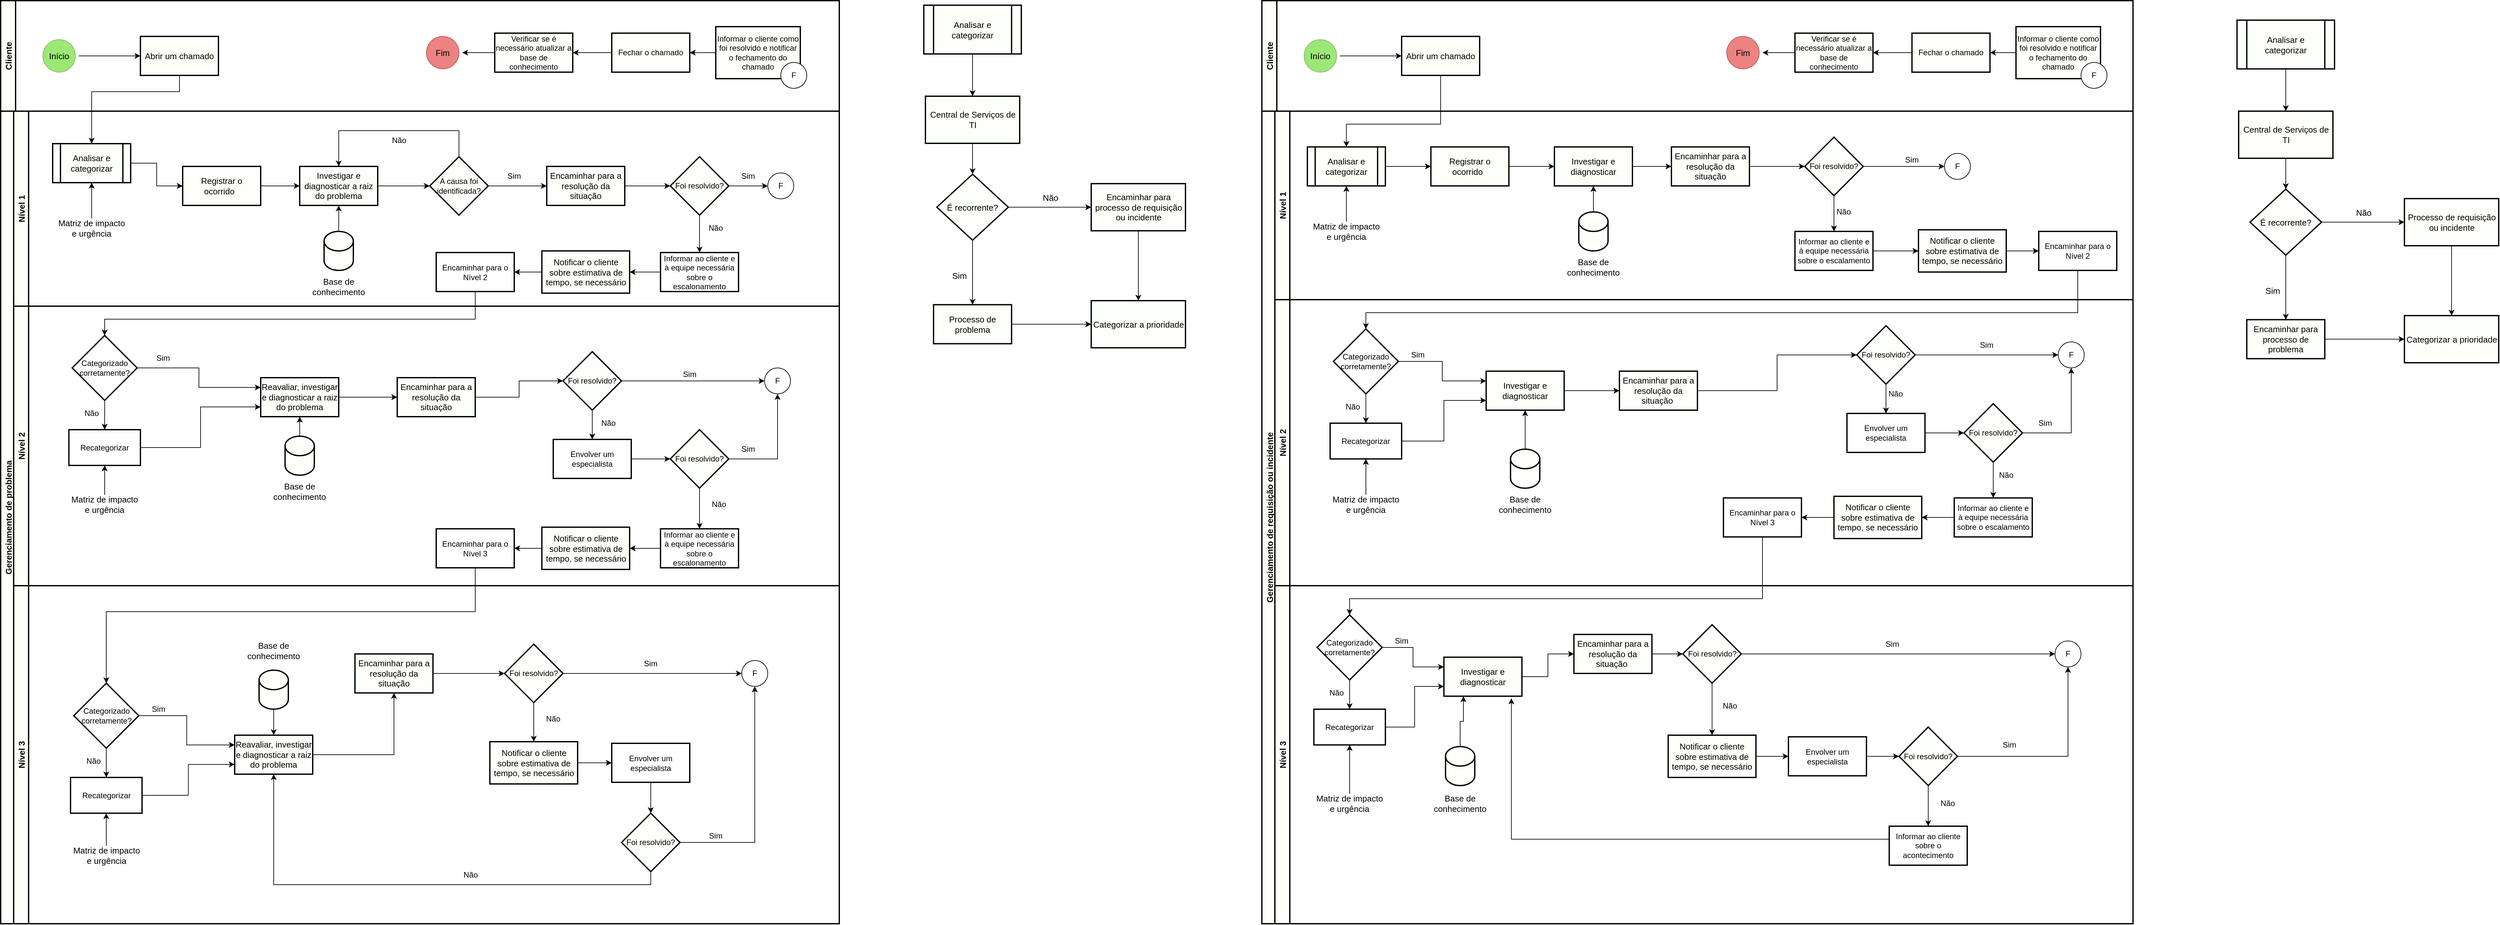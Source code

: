 <mxfile version="20.5.3" type="device" pages="2"><diagram id="KlWMobIwwY9y-XO-scRr" name="Página-1"><mxGraphModel dx="1476" dy="707" grid="1" gridSize="10" guides="1" tooltips="1" connect="1" arrows="1" fold="1" page="1" pageScale="1" pageWidth="827" pageHeight="1169" math="0" shadow="0"><root><mxCell id="0"/><mxCell id="1" parent="0"/><mxCell id="NWzVZYrRXjy5s8aGG3nC-1" value="" style="ellipse;whiteSpace=wrap;html=1;aspect=fixed;fillColor=#9CE876;strokeColor=#82b366;" parent="1" vertex="1"><mxGeometry x="95" y="110" width="50" height="50" as="geometry"/></mxCell><mxCell id="NWzVZYrRXjy5s8aGG3nC-5" value="Cliente" style="swimlane;horizontal=0;strokeWidth=2;fontSize=13;fillColor=#FDFFFA;" parent="1" vertex="1"><mxGeometry x="30" y="50" width="1290" height="170" as="geometry"/></mxCell><mxCell id="NWzVZYrRXjy5s8aGG3nC-7" style="edgeStyle=orthogonalEdgeStyle;rounded=0;orthogonalLoop=1;jettySize=auto;html=1;entryX=0;entryY=0.5;entryDx=0;entryDy=0;fontSize=13;" parent="NWzVZYrRXjy5s8aGG3nC-5" source="NWzVZYrRXjy5s8aGG3nC-2" target="NWzVZYrRXjy5s8aGG3nC-8" edge="1"><mxGeometry relative="1" as="geometry"><mxPoint x="175" y="85" as="targetPoint"/></mxGeometry></mxCell><mxCell id="NWzVZYrRXjy5s8aGG3nC-2" value="Início" style="text;html=1;strokeColor=none;fillColor=none;align=center;verticalAlign=middle;whiteSpace=wrap;rounded=0;strokeWidth=2;fontSize=13;" parent="NWzVZYrRXjy5s8aGG3nC-5" vertex="1"><mxGeometry x="60" y="70" width="60" height="30" as="geometry"/></mxCell><mxCell id="NWzVZYrRXjy5s8aGG3nC-8" value="Abrir um chamado" style="rounded=0;whiteSpace=wrap;html=1;strokeWidth=2;fontSize=13;fillColor=#FDFFFA;" parent="NWzVZYrRXjy5s8aGG3nC-5" vertex="1"><mxGeometry x="215" y="55" width="120" height="60" as="geometry"/></mxCell><mxCell id="3vM_MiL5JlR-ev5wwhOx-144" value="Fechar o chamado" style="rounded=0;whiteSpace=wrap;html=1;strokeWidth=2;fontSize=12;fillColor=#FDFFFA;" vertex="1" parent="NWzVZYrRXjy5s8aGG3nC-5"><mxGeometry x="940" y="50" width="120" height="60" as="geometry"/></mxCell><mxCell id="3vM_MiL5JlR-ev5wwhOx-145" value="" style="ellipse;whiteSpace=wrap;html=1;aspect=fixed;fillColor=#ED8282;strokeColor=#b85450;" vertex="1" parent="NWzVZYrRXjy5s8aGG3nC-5"><mxGeometry x="655" y="55" width="50" height="50" as="geometry"/></mxCell><mxCell id="3vM_MiL5JlR-ev5wwhOx-146" value="Fim" style="text;html=1;strokeColor=none;fillColor=none;align=center;verticalAlign=middle;whiteSpace=wrap;rounded=0;strokeWidth=2;fontSize=13;" vertex="1" parent="NWzVZYrRXjy5s8aGG3nC-5"><mxGeometry x="650" y="65" width="60" height="30" as="geometry"/></mxCell><mxCell id="3vM_MiL5JlR-ev5wwhOx-147" style="edgeStyle=orthogonalEdgeStyle;rounded=0;orthogonalLoop=1;jettySize=auto;html=1;" edge="1" parent="NWzVZYrRXjy5s8aGG3nC-5" source="3vM_MiL5JlR-ev5wwhOx-148" target="3vM_MiL5JlR-ev5wwhOx-144"><mxGeometry relative="1" as="geometry"/></mxCell><mxCell id="3vM_MiL5JlR-ev5wwhOx-148" value="Informar o cliente como foi resolvido e notificar o fechamento do chamado" style="rounded=0;whiteSpace=wrap;html=1;strokeWidth=2;fontSize=12;fillColor=#FDFFFA;" vertex="1" parent="NWzVZYrRXjy5s8aGG3nC-5"><mxGeometry x="1100" y="40" width="130" height="80" as="geometry"/></mxCell><mxCell id="3vM_MiL5JlR-ev5wwhOx-149" value="F" style="ellipse;whiteSpace=wrap;html=1;aspect=fixed;" vertex="1" parent="NWzVZYrRXjy5s8aGG3nC-5"><mxGeometry x="1200" y="95" width="40" height="40" as="geometry"/></mxCell><mxCell id="3vM_MiL5JlR-ev5wwhOx-150" style="edgeStyle=orthogonalEdgeStyle;rounded=0;orthogonalLoop=1;jettySize=auto;html=1;entryX=1;entryY=0.5;entryDx=0;entryDy=0;" edge="1" parent="NWzVZYrRXjy5s8aGG3nC-5" source="3vM_MiL5JlR-ev5wwhOx-151" target="3vM_MiL5JlR-ev5wwhOx-146"><mxGeometry relative="1" as="geometry"/></mxCell><mxCell id="3vM_MiL5JlR-ev5wwhOx-151" value="Verificar se é necessário atualizar a base de conhecimento" style="rounded=0;whiteSpace=wrap;html=1;strokeWidth=2;fontSize=12;fillColor=#FDFFFA;" vertex="1" parent="NWzVZYrRXjy5s8aGG3nC-5"><mxGeometry x="760" y="50" width="120" height="60" as="geometry"/></mxCell><mxCell id="3vM_MiL5JlR-ev5wwhOx-143" style="edgeStyle=orthogonalEdgeStyle;rounded=0;orthogonalLoop=1;jettySize=auto;html=1;entryX=1;entryY=0.5;entryDx=0;entryDy=0;" edge="1" parent="NWzVZYrRXjy5s8aGG3nC-5" source="3vM_MiL5JlR-ev5wwhOx-144" target="3vM_MiL5JlR-ev5wwhOx-151"><mxGeometry relative="1" as="geometry"/></mxCell><mxCell id="NWzVZYrRXjy5s8aGG3nC-10" value="Gerenciamento de problema" style="swimlane;horizontal=0;strokeWidth=2;fontSize=13;fillColor=#FDFFFA;" parent="1" vertex="1"><mxGeometry x="30" y="220" width="1290" height="1250" as="geometry"/></mxCell><mxCell id="NWzVZYrRXjy5s8aGG3nC-15" value="Nível 1" style="swimlane;horizontal=0;strokeWidth=2;fontSize=13;fillColor=#FDFFFA;startSize=23;" parent="NWzVZYrRXjy5s8aGG3nC-10" vertex="1"><mxGeometry x="20" width="1270" height="300" as="geometry"/></mxCell><mxCell id="3vM_MiL5JlR-ev5wwhOx-152" style="edgeStyle=orthogonalEdgeStyle;rounded=0;orthogonalLoop=1;jettySize=auto;html=1;entryX=0;entryY=0.5;entryDx=0;entryDy=0;" edge="1" parent="NWzVZYrRXjy5s8aGG3nC-15" source="NWzVZYrRXjy5s8aGG3nC-19" target="u7u7CXR0ExW7xqMuB8mj-136"><mxGeometry relative="1" as="geometry"/></mxCell><mxCell id="NWzVZYrRXjy5s8aGG3nC-19" value="Analisar e categorizar" style="shape=process;whiteSpace=wrap;html=1;backgroundOutline=1;strokeWidth=2;fontSize=13;fillColor=#FDFFFA;" parent="NWzVZYrRXjy5s8aGG3nC-15" vertex="1"><mxGeometry x="60" y="50" width="120" height="60" as="geometry"/></mxCell><mxCell id="3FDgDmIN8KnZ2Vhs6B7T-59" style="edgeStyle=orthogonalEdgeStyle;rounded=0;orthogonalLoop=1;jettySize=auto;html=1;entryX=0;entryY=0.5;entryDx=0;entryDy=0;" parent="NWzVZYrRXjy5s8aGG3nC-15" source="NWzVZYrRXjy5s8aGG3nC-49" target="NWzVZYrRXjy5s8aGG3nC-57" edge="1"><mxGeometry relative="1" as="geometry"/></mxCell><mxCell id="NWzVZYrRXjy5s8aGG3nC-49" value="Investigar e diagnosticar a raiz do problema" style="rounded=0;whiteSpace=wrap;html=1;strokeWidth=2;fontSize=13;fillColor=#FDFFFA;" parent="NWzVZYrRXjy5s8aGG3nC-15" vertex="1"><mxGeometry x="440" y="85" width="120" height="60" as="geometry"/></mxCell><mxCell id="NWzVZYrRXjy5s8aGG3nC-53" style="edgeStyle=orthogonalEdgeStyle;rounded=0;orthogonalLoop=1;jettySize=auto;html=1;entryX=0.5;entryY=1;entryDx=0;entryDy=0;fontSize=13;" parent="NWzVZYrRXjy5s8aGG3nC-15" source="NWzVZYrRXjy5s8aGG3nC-51" target="NWzVZYrRXjy5s8aGG3nC-49" edge="1"><mxGeometry relative="1" as="geometry"/></mxCell><mxCell id="NWzVZYrRXjy5s8aGG3nC-51" value="" style="shape=cylinder3;whiteSpace=wrap;html=1;boundedLbl=1;backgroundOutline=1;size=15;strokeWidth=2;fontSize=13;fillColor=#FDFFFA;" parent="NWzVZYrRXjy5s8aGG3nC-15" vertex="1"><mxGeometry x="477.5" y="185" width="45" height="60" as="geometry"/></mxCell><mxCell id="NWzVZYrRXjy5s8aGG3nC-54" value="Base de conhecimento" style="text;html=1;strokeColor=none;fillColor=none;align=center;verticalAlign=middle;whiteSpace=wrap;rounded=0;strokeWidth=2;fontSize=13;" parent="NWzVZYrRXjy5s8aGG3nC-15" vertex="1"><mxGeometry x="455" y="255" width="90" height="30" as="geometry"/></mxCell><mxCell id="3FDgDmIN8KnZ2Vhs6B7T-67" style="edgeStyle=orthogonalEdgeStyle;rounded=0;orthogonalLoop=1;jettySize=auto;html=1;entryX=0;entryY=0.5;entryDx=0;entryDy=0;" parent="NWzVZYrRXjy5s8aGG3nC-15" source="NWzVZYrRXjy5s8aGG3nC-55" target="3FDgDmIN8KnZ2Vhs6B7T-66" edge="1"><mxGeometry relative="1" as="geometry"/></mxCell><mxCell id="NWzVZYrRXjy5s8aGG3nC-55" value="Encaminhar para a resolução da situação" style="rounded=0;whiteSpace=wrap;html=1;strokeWidth=2;fontSize=13;fillColor=#FDFFFA;" parent="NWzVZYrRXjy5s8aGG3nC-15" vertex="1"><mxGeometry x="820" y="85" width="120" height="60" as="geometry"/></mxCell><mxCell id="3FDgDmIN8KnZ2Vhs6B7T-61" style="edgeStyle=orthogonalEdgeStyle;rounded=0;orthogonalLoop=1;jettySize=auto;html=1;entryX=0;entryY=0.5;entryDx=0;entryDy=0;" parent="NWzVZYrRXjy5s8aGG3nC-15" source="NWzVZYrRXjy5s8aGG3nC-57" target="NWzVZYrRXjy5s8aGG3nC-55" edge="1"><mxGeometry relative="1" as="geometry"/></mxCell><mxCell id="3vM_MiL5JlR-ev5wwhOx-154" style="edgeStyle=orthogonalEdgeStyle;rounded=0;orthogonalLoop=1;jettySize=auto;html=1;entryX=0.5;entryY=0;entryDx=0;entryDy=0;" edge="1" parent="NWzVZYrRXjy5s8aGG3nC-15" source="NWzVZYrRXjy5s8aGG3nC-57" target="NWzVZYrRXjy5s8aGG3nC-49"><mxGeometry relative="1" as="geometry"><Array as="points"><mxPoint x="685" y="30"/><mxPoint x="500" y="30"/></Array></mxGeometry></mxCell><mxCell id="NWzVZYrRXjy5s8aGG3nC-57" value="A causa foi identificada?" style="rhombus;whiteSpace=wrap;html=1;strokeWidth=2;fontSize=12;fillColor=#FDFFFA;" parent="NWzVZYrRXjy5s8aGG3nC-15" vertex="1"><mxGeometry x="640" y="70" width="90" height="90" as="geometry"/></mxCell><mxCell id="NWzVZYrRXjy5s8aGG3nC-61" value="Sim" style="text;html=1;strokeColor=none;fillColor=none;align=center;verticalAlign=middle;whiteSpace=wrap;rounded=0;strokeWidth=2;fontSize=12;" parent="NWzVZYrRXjy5s8aGG3nC-15" vertex="1"><mxGeometry x="740" y="85" width="60" height="30" as="geometry"/></mxCell><mxCell id="NWzVZYrRXjy5s8aGG3nC-64" value="Encaminhar para o Nível 2" style="rounded=0;whiteSpace=wrap;html=1;strokeWidth=2;fontSize=12;" parent="NWzVZYrRXjy5s8aGG3nC-15" vertex="1"><mxGeometry x="650" y="217.5" width="120" height="60" as="geometry"/></mxCell><mxCell id="NWzVZYrRXjy5s8aGG3nC-66" value="Não" style="text;html=1;strokeColor=none;fillColor=none;align=center;verticalAlign=middle;whiteSpace=wrap;rounded=0;strokeWidth=2;fontSize=12;" parent="NWzVZYrRXjy5s8aGG3nC-15" vertex="1"><mxGeometry x="562.5" y="30" width="60" height="30" as="geometry"/></mxCell><mxCell id="3FDgDmIN8KnZ2Vhs6B7T-46" value="F" style="ellipse;whiteSpace=wrap;html=1;aspect=fixed;" parent="NWzVZYrRXjy5s8aGG3nC-15" vertex="1"><mxGeometry x="1160" y="95" width="40" height="40" as="geometry"/></mxCell><mxCell id="3FDgDmIN8KnZ2Vhs6B7T-64" value="Não" style="text;html=1;strokeColor=none;fillColor=none;align=center;verticalAlign=middle;whiteSpace=wrap;rounded=0;strokeWidth=2;fontSize=12;" parent="NWzVZYrRXjy5s8aGG3nC-15" vertex="1"><mxGeometry x="1050" y="165" width="60" height="30" as="geometry"/></mxCell><mxCell id="3FDgDmIN8KnZ2Vhs6B7T-70" style="edgeStyle=orthogonalEdgeStyle;rounded=0;orthogonalLoop=1;jettySize=auto;html=1;entryX=0;entryY=0.5;entryDx=0;entryDy=0;" parent="NWzVZYrRXjy5s8aGG3nC-15" source="3FDgDmIN8KnZ2Vhs6B7T-66" edge="1"><mxGeometry relative="1" as="geometry"><mxPoint x="1160" y="115.0" as="targetPoint"/></mxGeometry></mxCell><mxCell id="3vM_MiL5JlR-ev5wwhOx-155" style="edgeStyle=orthogonalEdgeStyle;rounded=0;orthogonalLoop=1;jettySize=auto;html=1;entryX=0.5;entryY=0;entryDx=0;entryDy=0;" edge="1" parent="NWzVZYrRXjy5s8aGG3nC-15" source="3FDgDmIN8KnZ2Vhs6B7T-66" target="u7u7CXR0ExW7xqMuB8mj-138"><mxGeometry relative="1" as="geometry"/></mxCell><mxCell id="3FDgDmIN8KnZ2Vhs6B7T-66" value="Foi resolvido?" style="rhombus;whiteSpace=wrap;html=1;strokeWidth=2;fontSize=12;fillColor=#FDFFFA;" parent="NWzVZYrRXjy5s8aGG3nC-15" vertex="1"><mxGeometry x="1010" y="70" width="90" height="90" as="geometry"/></mxCell><mxCell id="3FDgDmIN8KnZ2Vhs6B7T-71" value="Sim" style="text;html=1;strokeColor=none;fillColor=none;align=center;verticalAlign=middle;whiteSpace=wrap;rounded=0;strokeWidth=2;fontSize=12;" parent="NWzVZYrRXjy5s8aGG3nC-15" vertex="1"><mxGeometry x="1100" y="85" width="60" height="30" as="geometry"/></mxCell><mxCell id="u7u7CXR0ExW7xqMuB8mj-135" style="edgeStyle=orthogonalEdgeStyle;rounded=0;orthogonalLoop=1;jettySize=auto;html=1;entryX=0.5;entryY=1;entryDx=0;entryDy=0;" parent="NWzVZYrRXjy5s8aGG3nC-15" source="u7u7CXR0ExW7xqMuB8mj-134" target="NWzVZYrRXjy5s8aGG3nC-19" edge="1"><mxGeometry relative="1" as="geometry"/></mxCell><mxCell id="u7u7CXR0ExW7xqMuB8mj-134" value="Matriz de impacto e urgência" style="text;html=1;strokeColor=none;fillColor=none;align=center;verticalAlign=middle;whiteSpace=wrap;rounded=0;strokeWidth=2;fontSize=13;" parent="NWzVZYrRXjy5s8aGG3nC-15" vertex="1"><mxGeometry x="65" y="165" width="110" height="30" as="geometry"/></mxCell><mxCell id="3vM_MiL5JlR-ev5wwhOx-153" style="edgeStyle=orthogonalEdgeStyle;rounded=0;orthogonalLoop=1;jettySize=auto;html=1;entryX=0;entryY=0.5;entryDx=0;entryDy=0;" edge="1" parent="NWzVZYrRXjy5s8aGG3nC-15" source="u7u7CXR0ExW7xqMuB8mj-136" target="NWzVZYrRXjy5s8aGG3nC-49"><mxGeometry relative="1" as="geometry"/></mxCell><mxCell id="u7u7CXR0ExW7xqMuB8mj-136" value="Registrar o ocorrido&amp;nbsp;&amp;nbsp;" style="rounded=0;whiteSpace=wrap;html=1;strokeWidth=2;fontSize=13;fillColor=#FDFFFA;" parent="NWzVZYrRXjy5s8aGG3nC-15" vertex="1"><mxGeometry x="260" y="85" width="120" height="60" as="geometry"/></mxCell><mxCell id="3vM_MiL5JlR-ev5wwhOx-157" style="edgeStyle=orthogonalEdgeStyle;rounded=0;orthogonalLoop=1;jettySize=auto;html=1;entryX=1;entryY=0.5;entryDx=0;entryDy=0;" edge="1" parent="NWzVZYrRXjy5s8aGG3nC-15" source="u7u7CXR0ExW7xqMuB8mj-137" target="NWzVZYrRXjy5s8aGG3nC-64"><mxGeometry relative="1" as="geometry"/></mxCell><mxCell id="u7u7CXR0ExW7xqMuB8mj-137" value="Notificar o cliente sobre estimativa de tempo, se necessário" style="rounded=0;whiteSpace=wrap;html=1;strokeWidth=2;fontSize=13;fillColor=#FDFFFA;" parent="NWzVZYrRXjy5s8aGG3nC-15" vertex="1"><mxGeometry x="812.5" y="215" width="135" height="65" as="geometry"/></mxCell><mxCell id="3vM_MiL5JlR-ev5wwhOx-156" style="edgeStyle=orthogonalEdgeStyle;rounded=0;orthogonalLoop=1;jettySize=auto;html=1;entryX=1;entryY=0.5;entryDx=0;entryDy=0;" edge="1" parent="NWzVZYrRXjy5s8aGG3nC-15" source="u7u7CXR0ExW7xqMuB8mj-138" target="u7u7CXR0ExW7xqMuB8mj-137"><mxGeometry relative="1" as="geometry"/></mxCell><mxCell id="u7u7CXR0ExW7xqMuB8mj-138" value="Informar ao cliente e à equipe necessária sobre o escalonamento" style="rounded=0;whiteSpace=wrap;html=1;strokeWidth=2;fontSize=12;" parent="NWzVZYrRXjy5s8aGG3nC-15" vertex="1"><mxGeometry x="995" y="217.5" width="120" height="60" as="geometry"/></mxCell><mxCell id="NWzVZYrRXjy5s8aGG3nC-73" value="Nível 2" style="swimlane;horizontal=0;strokeWidth=2;fontSize=13;fillColor=#FDFFFA;startSize=23;" parent="NWzVZYrRXjy5s8aGG3nC-10" vertex="1"><mxGeometry x="20" y="300" width="1270" height="430" as="geometry"/></mxCell><mxCell id="NWzVZYrRXjy5s8aGG3nC-102" style="edgeStyle=orthogonalEdgeStyle;rounded=0;orthogonalLoop=1;jettySize=auto;html=1;fontSize=12;" parent="NWzVZYrRXjy5s8aGG3nC-73" source="NWzVZYrRXjy5s8aGG3nC-77" target="NWzVZYrRXjy5s8aGG3nC-82" edge="1"><mxGeometry relative="1" as="geometry"/></mxCell><mxCell id="NWzVZYrRXjy5s8aGG3nC-77" value="Reavaliar, investigar e diagnosticar a raiz do problema" style="rounded=0;whiteSpace=wrap;html=1;strokeWidth=2;fontSize=13;fillColor=#FDFFFA;" parent="NWzVZYrRXjy5s8aGG3nC-73" vertex="1"><mxGeometry x="380" y="110" width="120" height="60" as="geometry"/></mxCell><mxCell id="NWzVZYrRXjy5s8aGG3nC-101" style="edgeStyle=orthogonalEdgeStyle;rounded=0;orthogonalLoop=1;jettySize=auto;html=1;fontSize=12;" parent="NWzVZYrRXjy5s8aGG3nC-73" source="NWzVZYrRXjy5s8aGG3nC-79" target="NWzVZYrRXjy5s8aGG3nC-77" edge="1"><mxGeometry relative="1" as="geometry"/></mxCell><mxCell id="NWzVZYrRXjy5s8aGG3nC-79" value="" style="shape=cylinder3;whiteSpace=wrap;html=1;boundedLbl=1;backgroundOutline=1;size=15;strokeWidth=2;fontSize=13;fillColor=#FDFFFA;" parent="NWzVZYrRXjy5s8aGG3nC-73" vertex="1"><mxGeometry x="417.5" y="200" width="45" height="60" as="geometry"/></mxCell><mxCell id="NWzVZYrRXjy5s8aGG3nC-80" value="Base de conhecimento" style="text;html=1;strokeColor=none;fillColor=none;align=center;verticalAlign=middle;whiteSpace=wrap;rounded=0;strokeWidth=2;fontSize=13;" parent="NWzVZYrRXjy5s8aGG3nC-73" vertex="1"><mxGeometry x="395" y="270" width="90" height="30" as="geometry"/></mxCell><mxCell id="NWzVZYrRXjy5s8aGG3nC-81" style="edgeStyle=orthogonalEdgeStyle;rounded=0;orthogonalLoop=1;jettySize=auto;html=1;fontSize=12;" parent="NWzVZYrRXjy5s8aGG3nC-73" source="NWzVZYrRXjy5s8aGG3nC-82" target="NWzVZYrRXjy5s8aGG3nC-84" edge="1"><mxGeometry relative="1" as="geometry"/></mxCell><mxCell id="NWzVZYrRXjy5s8aGG3nC-82" value="Encaminhar para a resolução da situação" style="rounded=0;whiteSpace=wrap;html=1;strokeWidth=2;fontSize=13;fillColor=#FDFFFA;" parent="NWzVZYrRXjy5s8aGG3nC-73" vertex="1"><mxGeometry x="590" y="110" width="120" height="60" as="geometry"/></mxCell><mxCell id="NWzVZYrRXjy5s8aGG3nC-83" style="edgeStyle=orthogonalEdgeStyle;rounded=0;orthogonalLoop=1;jettySize=auto;html=1;entryX=0.5;entryY=0;entryDx=0;entryDy=0;fontSize=12;" parent="NWzVZYrRXjy5s8aGG3nC-73" source="NWzVZYrRXjy5s8aGG3nC-84" target="NWzVZYrRXjy5s8aGG3nC-86" edge="1"><mxGeometry relative="1" as="geometry"/></mxCell><mxCell id="3FDgDmIN8KnZ2Vhs6B7T-49" style="edgeStyle=orthogonalEdgeStyle;rounded=0;orthogonalLoop=1;jettySize=auto;html=1;entryX=0;entryY=0.5;entryDx=0;entryDy=0;" parent="NWzVZYrRXjy5s8aGG3nC-73" source="NWzVZYrRXjy5s8aGG3nC-84" target="3FDgDmIN8KnZ2Vhs6B7T-47" edge="1"><mxGeometry relative="1" as="geometry"/></mxCell><mxCell id="NWzVZYrRXjy5s8aGG3nC-84" value="Foi resolvido?" style="rhombus;whiteSpace=wrap;html=1;strokeWidth=2;fontSize=12;fillColor=#FDFFFA;" parent="NWzVZYrRXjy5s8aGG3nC-73" vertex="1"><mxGeometry x="845" y="70" width="90" height="90" as="geometry"/></mxCell><mxCell id="NWzVZYrRXjy5s8aGG3nC-104" style="edgeStyle=orthogonalEdgeStyle;rounded=0;orthogonalLoop=1;jettySize=auto;html=1;entryX=0;entryY=0.5;entryDx=0;entryDy=0;fontSize=12;" parent="NWzVZYrRXjy5s8aGG3nC-73" source="NWzVZYrRXjy5s8aGG3nC-86" target="NWzVZYrRXjy5s8aGG3nC-103" edge="1"><mxGeometry relative="1" as="geometry"/></mxCell><mxCell id="NWzVZYrRXjy5s8aGG3nC-86" value="Envolver um especialista" style="rounded=0;whiteSpace=wrap;html=1;strokeWidth=2;fontSize=12;" parent="NWzVZYrRXjy5s8aGG3nC-73" vertex="1"><mxGeometry x="830" y="205" width="120" height="60" as="geometry"/></mxCell><mxCell id="NWzVZYrRXjy5s8aGG3nC-87" value="Não" style="text;html=1;strokeColor=none;fillColor=none;align=center;verticalAlign=middle;whiteSpace=wrap;rounded=0;strokeWidth=2;fontSize=12;" parent="NWzVZYrRXjy5s8aGG3nC-73" vertex="1"><mxGeometry x="885" y="165" width="60" height="30" as="geometry"/></mxCell><mxCell id="NWzVZYrRXjy5s8aGG3nC-88" value="Sim" style="text;html=1;strokeColor=none;fillColor=none;align=center;verticalAlign=middle;whiteSpace=wrap;rounded=0;strokeWidth=2;fontSize=12;" parent="NWzVZYrRXjy5s8aGG3nC-73" vertex="1"><mxGeometry x="200" y="65" width="60" height="30" as="geometry"/></mxCell><mxCell id="NWzVZYrRXjy5s8aGG3nC-89" value="Não" style="text;html=1;strokeColor=none;fillColor=none;align=center;verticalAlign=middle;whiteSpace=wrap;rounded=0;strokeWidth=2;fontSize=12;" parent="NWzVZYrRXjy5s8aGG3nC-73" vertex="1"><mxGeometry x="90" y="150" width="60" height="30" as="geometry"/></mxCell><mxCell id="NWzVZYrRXjy5s8aGG3nC-94" style="edgeStyle=orthogonalEdgeStyle;rounded=0;orthogonalLoop=1;jettySize=auto;html=1;entryX=0.5;entryY=0;entryDx=0;entryDy=0;fontSize=12;" parent="NWzVZYrRXjy5s8aGG3nC-73" source="NWzVZYrRXjy5s8aGG3nC-69" target="NWzVZYrRXjy5s8aGG3nC-71" edge="1"><mxGeometry relative="1" as="geometry"/></mxCell><mxCell id="NWzVZYrRXjy5s8aGG3nC-98" style="edgeStyle=orthogonalEdgeStyle;rounded=0;orthogonalLoop=1;jettySize=auto;html=1;entryX=0;entryY=0.25;entryDx=0;entryDy=0;fontSize=12;" parent="NWzVZYrRXjy5s8aGG3nC-73" source="NWzVZYrRXjy5s8aGG3nC-69" target="NWzVZYrRXjy5s8aGG3nC-77" edge="1"><mxGeometry relative="1" as="geometry"/></mxCell><mxCell id="NWzVZYrRXjy5s8aGG3nC-69" value="Categorizado corretamente?" style="rhombus;whiteSpace=wrap;html=1;strokeWidth=2;fontSize=12;" parent="NWzVZYrRXjy5s8aGG3nC-73" vertex="1"><mxGeometry x="90" y="45" width="100" height="100" as="geometry"/></mxCell><mxCell id="NWzVZYrRXjy5s8aGG3nC-99" style="edgeStyle=orthogonalEdgeStyle;rounded=0;orthogonalLoop=1;jettySize=auto;html=1;entryX=0;entryY=0.75;entryDx=0;entryDy=0;fontSize=12;" parent="NWzVZYrRXjy5s8aGG3nC-73" source="NWzVZYrRXjy5s8aGG3nC-71" target="NWzVZYrRXjy5s8aGG3nC-77" edge="1"><mxGeometry relative="1" as="geometry"/></mxCell><mxCell id="NWzVZYrRXjy5s8aGG3nC-71" value="Recategorizar" style="rounded=0;whiteSpace=wrap;html=1;strokeWidth=2;fontSize=12;" parent="NWzVZYrRXjy5s8aGG3nC-73" vertex="1"><mxGeometry x="85" y="190" width="110" height="55" as="geometry"/></mxCell><mxCell id="3FDgDmIN8KnZ2Vhs6B7T-50" style="edgeStyle=orthogonalEdgeStyle;rounded=0;orthogonalLoop=1;jettySize=auto;html=1;entryX=0.5;entryY=1;entryDx=0;entryDy=0;" parent="NWzVZYrRXjy5s8aGG3nC-73" source="NWzVZYrRXjy5s8aGG3nC-103" target="3FDgDmIN8KnZ2Vhs6B7T-47" edge="1"><mxGeometry relative="1" as="geometry"/></mxCell><mxCell id="3vM_MiL5JlR-ev5wwhOx-261" style="edgeStyle=orthogonalEdgeStyle;rounded=0;orthogonalLoop=1;jettySize=auto;html=1;entryX=0.5;entryY=0;entryDx=0;entryDy=0;" edge="1" parent="NWzVZYrRXjy5s8aGG3nC-73" source="NWzVZYrRXjy5s8aGG3nC-103" target="3vM_MiL5JlR-ev5wwhOx-256"><mxGeometry relative="1" as="geometry"/></mxCell><mxCell id="NWzVZYrRXjy5s8aGG3nC-103" value="Foi resolvido?" style="rhombus;whiteSpace=wrap;html=1;strokeWidth=2;fontSize=12;fillColor=#FDFFFA;" parent="NWzVZYrRXjy5s8aGG3nC-73" vertex="1"><mxGeometry x="1010" y="190" width="90" height="90" as="geometry"/></mxCell><mxCell id="NWzVZYrRXjy5s8aGG3nC-108" value="Não" style="text;html=1;strokeColor=none;fillColor=none;align=center;verticalAlign=middle;whiteSpace=wrap;rounded=0;strokeWidth=2;fontSize=12;" parent="NWzVZYrRXjy5s8aGG3nC-73" vertex="1"><mxGeometry x="1055" y="290" width="60" height="30" as="geometry"/></mxCell><mxCell id="3FDgDmIN8KnZ2Vhs6B7T-8" value="Sim" style="text;html=1;strokeColor=none;fillColor=none;align=center;verticalAlign=middle;whiteSpace=wrap;rounded=0;strokeWidth=2;fontSize=12;" parent="NWzVZYrRXjy5s8aGG3nC-73" vertex="1"><mxGeometry x="1010" y="90" width="60" height="30" as="geometry"/></mxCell><mxCell id="3FDgDmIN8KnZ2Vhs6B7T-47" value="F" style="ellipse;whiteSpace=wrap;html=1;aspect=fixed;" parent="NWzVZYrRXjy5s8aGG3nC-73" vertex="1"><mxGeometry x="1155" y="95" width="40" height="40" as="geometry"/></mxCell><mxCell id="NWzVZYrRXjy5s8aGG3nC-85" value="Sim" style="text;html=1;strokeColor=none;fillColor=none;align=center;verticalAlign=middle;whiteSpace=wrap;rounded=0;strokeWidth=2;fontSize=12;" parent="NWzVZYrRXjy5s8aGG3nC-73" vertex="1"><mxGeometry x="1100" y="205" width="60" height="30" as="geometry"/></mxCell><mxCell id="3vM_MiL5JlR-ev5wwhOx-250" style="edgeStyle=orthogonalEdgeStyle;rounded=0;orthogonalLoop=1;jettySize=auto;html=1;entryX=0.5;entryY=1;entryDx=0;entryDy=0;" edge="1" parent="NWzVZYrRXjy5s8aGG3nC-73" source="3vM_MiL5JlR-ev5wwhOx-249" target="NWzVZYrRXjy5s8aGG3nC-71"><mxGeometry relative="1" as="geometry"/></mxCell><mxCell id="3vM_MiL5JlR-ev5wwhOx-249" value="Matriz de impacto e urgência" style="text;html=1;strokeColor=none;fillColor=none;align=center;verticalAlign=middle;whiteSpace=wrap;rounded=0;strokeWidth=2;fontSize=13;" vertex="1" parent="NWzVZYrRXjy5s8aGG3nC-73"><mxGeometry x="85" y="290" width="110" height="30" as="geometry"/></mxCell><mxCell id="3vM_MiL5JlR-ev5wwhOx-254" value="Encaminhar para o Nível 3" style="rounded=0;whiteSpace=wrap;html=1;strokeWidth=2;fontSize=12;" vertex="1" parent="NWzVZYrRXjy5s8aGG3nC-73"><mxGeometry x="650" y="342.5" width="120" height="60" as="geometry"/></mxCell><mxCell id="3vM_MiL5JlR-ev5wwhOx-258" style="edgeStyle=orthogonalEdgeStyle;rounded=0;orthogonalLoop=1;jettySize=auto;html=1;entryX=1;entryY=0.5;entryDx=0;entryDy=0;" edge="1" parent="NWzVZYrRXjy5s8aGG3nC-73" source="3vM_MiL5JlR-ev5wwhOx-255" target="3vM_MiL5JlR-ev5wwhOx-254"><mxGeometry relative="1" as="geometry"/></mxCell><mxCell id="3vM_MiL5JlR-ev5wwhOx-255" value="Notificar o cliente sobre estimativa de tempo, se necessário" style="rounded=0;whiteSpace=wrap;html=1;strokeWidth=2;fontSize=13;fillColor=#FDFFFA;" vertex="1" parent="NWzVZYrRXjy5s8aGG3nC-73"><mxGeometry x="812.5" y="340" width="135" height="65" as="geometry"/></mxCell><mxCell id="3vM_MiL5JlR-ev5wwhOx-257" style="edgeStyle=orthogonalEdgeStyle;rounded=0;orthogonalLoop=1;jettySize=auto;html=1;entryX=1;entryY=0.5;entryDx=0;entryDy=0;" edge="1" parent="NWzVZYrRXjy5s8aGG3nC-73" source="3vM_MiL5JlR-ev5wwhOx-256" target="3vM_MiL5JlR-ev5wwhOx-255"><mxGeometry relative="1" as="geometry"/></mxCell><mxCell id="3vM_MiL5JlR-ev5wwhOx-256" value="Informar ao cliente e à equipe necessária sobre o escalonamento" style="rounded=0;whiteSpace=wrap;html=1;strokeWidth=2;fontSize=12;" vertex="1" parent="NWzVZYrRXjy5s8aGG3nC-73"><mxGeometry x="995" y="342.5" width="120" height="60" as="geometry"/></mxCell><mxCell id="3FDgDmIN8KnZ2Vhs6B7T-9" value="Nível 3" style="swimlane;horizontal=0;strokeWidth=2;fontSize=13;fillColor=#FDFFFA;startSize=23;" parent="NWzVZYrRXjy5s8aGG3nC-10" vertex="1"><mxGeometry x="20" y="730" width="1270" height="520" as="geometry"/></mxCell><mxCell id="3FDgDmIN8KnZ2Vhs6B7T-10" style="edgeStyle=orthogonalEdgeStyle;rounded=0;orthogonalLoop=1;jettySize=auto;html=1;fontSize=12;" parent="3FDgDmIN8KnZ2Vhs6B7T-9" source="3FDgDmIN8KnZ2Vhs6B7T-11" target="3FDgDmIN8KnZ2Vhs6B7T-16" edge="1"><mxGeometry relative="1" as="geometry"/></mxCell><mxCell id="3FDgDmIN8KnZ2Vhs6B7T-11" value="Reavaliar, investigar e diagnosticar a raiz do problema" style="rounded=0;whiteSpace=wrap;html=1;strokeWidth=2;fontSize=13;fillColor=#FDFFFA;" parent="3FDgDmIN8KnZ2Vhs6B7T-9" vertex="1"><mxGeometry x="340" y="229.98" width="120" height="60" as="geometry"/></mxCell><mxCell id="3FDgDmIN8KnZ2Vhs6B7T-15" style="edgeStyle=orthogonalEdgeStyle;rounded=0;orthogonalLoop=1;jettySize=auto;html=1;fontSize=12;" parent="3FDgDmIN8KnZ2Vhs6B7T-9" source="3FDgDmIN8KnZ2Vhs6B7T-16" target="3FDgDmIN8KnZ2Vhs6B7T-18" edge="1"><mxGeometry relative="1" as="geometry"/></mxCell><mxCell id="3FDgDmIN8KnZ2Vhs6B7T-16" value="Encaminhar para a resolução da situação" style="rounded=0;whiteSpace=wrap;html=1;strokeWidth=2;fontSize=13;fillColor=#FDFFFA;" parent="3FDgDmIN8KnZ2Vhs6B7T-9" vertex="1"><mxGeometry x="525" y="105.0" width="120" height="60" as="geometry"/></mxCell><mxCell id="3FDgDmIN8KnZ2Vhs6B7T-53" style="edgeStyle=orthogonalEdgeStyle;rounded=0;orthogonalLoop=1;jettySize=auto;html=1;entryX=0;entryY=0.5;entryDx=0;entryDy=0;" parent="3FDgDmIN8KnZ2Vhs6B7T-9" source="3FDgDmIN8KnZ2Vhs6B7T-18" target="3FDgDmIN8KnZ2Vhs6B7T-51" edge="1"><mxGeometry relative="1" as="geometry"/></mxCell><mxCell id="3vM_MiL5JlR-ev5wwhOx-266" style="edgeStyle=orthogonalEdgeStyle;rounded=0;orthogonalLoop=1;jettySize=auto;html=1;entryX=0.5;entryY=0;entryDx=0;entryDy=0;" edge="1" parent="3FDgDmIN8KnZ2Vhs6B7T-9" source="3FDgDmIN8KnZ2Vhs6B7T-18" target="3vM_MiL5JlR-ev5wwhOx-265"><mxGeometry relative="1" as="geometry"/></mxCell><mxCell id="3FDgDmIN8KnZ2Vhs6B7T-18" value="Foi resolvido?" style="rhombus;whiteSpace=wrap;html=1;strokeWidth=2;fontSize=12;fillColor=#FDFFFA;" parent="3FDgDmIN8KnZ2Vhs6B7T-9" vertex="1"><mxGeometry x="755" y="90.0" width="90" height="90" as="geometry"/></mxCell><mxCell id="3vM_MiL5JlR-ev5wwhOx-270" style="edgeStyle=orthogonalEdgeStyle;rounded=0;orthogonalLoop=1;jettySize=auto;html=1;entryX=0.5;entryY=0;entryDx=0;entryDy=0;" edge="1" parent="3FDgDmIN8KnZ2Vhs6B7T-9" source="3FDgDmIN8KnZ2Vhs6B7T-21" target="3FDgDmIN8KnZ2Vhs6B7T-31"><mxGeometry relative="1" as="geometry"/></mxCell><mxCell id="3FDgDmIN8KnZ2Vhs6B7T-21" value="Envolver um especialista" style="rounded=0;whiteSpace=wrap;html=1;strokeWidth=2;fontSize=12;" parent="3FDgDmIN8KnZ2Vhs6B7T-9" vertex="1"><mxGeometry x="920" y="242.5" width="120" height="60" as="geometry"/></mxCell><mxCell id="3FDgDmIN8KnZ2Vhs6B7T-23" value="Sim" style="text;html=1;strokeColor=none;fillColor=none;align=center;verticalAlign=middle;whiteSpace=wrap;rounded=0;strokeWidth=2;fontSize=12;" parent="3FDgDmIN8KnZ2Vhs6B7T-9" vertex="1"><mxGeometry x="192.5" y="175" width="60" height="30" as="geometry"/></mxCell><mxCell id="3FDgDmIN8KnZ2Vhs6B7T-24" value="Não" style="text;html=1;strokeColor=none;fillColor=none;align=center;verticalAlign=middle;whiteSpace=wrap;rounded=0;strokeWidth=2;fontSize=12;" parent="3FDgDmIN8KnZ2Vhs6B7T-9" vertex="1"><mxGeometry x="92.5" y="255" width="60" height="30" as="geometry"/></mxCell><mxCell id="3FDgDmIN8KnZ2Vhs6B7T-25" style="edgeStyle=orthogonalEdgeStyle;rounded=0;orthogonalLoop=1;jettySize=auto;html=1;entryX=0.5;entryY=0;entryDx=0;entryDy=0;fontSize=12;" parent="3FDgDmIN8KnZ2Vhs6B7T-9" source="3FDgDmIN8KnZ2Vhs6B7T-27" target="3FDgDmIN8KnZ2Vhs6B7T-29" edge="1"><mxGeometry relative="1" as="geometry"/></mxCell><mxCell id="3FDgDmIN8KnZ2Vhs6B7T-26" style="edgeStyle=orthogonalEdgeStyle;rounded=0;orthogonalLoop=1;jettySize=auto;html=1;entryX=0;entryY=0.25;entryDx=0;entryDy=0;fontSize=12;" parent="3FDgDmIN8KnZ2Vhs6B7T-9" source="3FDgDmIN8KnZ2Vhs6B7T-27" target="3FDgDmIN8KnZ2Vhs6B7T-11" edge="1"><mxGeometry relative="1" as="geometry"/></mxCell><mxCell id="3FDgDmIN8KnZ2Vhs6B7T-27" value="Categorizado corretamente?" style="rhombus;whiteSpace=wrap;html=1;strokeWidth=2;fontSize=12;" parent="3FDgDmIN8KnZ2Vhs6B7T-9" vertex="1"><mxGeometry x="92.5" y="150" width="100" height="100" as="geometry"/></mxCell><mxCell id="3FDgDmIN8KnZ2Vhs6B7T-28" style="edgeStyle=orthogonalEdgeStyle;rounded=0;orthogonalLoop=1;jettySize=auto;html=1;entryX=0;entryY=0.75;entryDx=0;entryDy=0;fontSize=12;" parent="3FDgDmIN8KnZ2Vhs6B7T-9" source="3FDgDmIN8KnZ2Vhs6B7T-29" target="3FDgDmIN8KnZ2Vhs6B7T-11" edge="1"><mxGeometry relative="1" as="geometry"/></mxCell><mxCell id="3FDgDmIN8KnZ2Vhs6B7T-29" value="Recategorizar" style="rounded=0;whiteSpace=wrap;html=1;strokeWidth=2;fontSize=12;" parent="3FDgDmIN8KnZ2Vhs6B7T-9" vertex="1"><mxGeometry x="87.5" y="295" width="110" height="55" as="geometry"/></mxCell><mxCell id="3vM_MiL5JlR-ev5wwhOx-271" style="edgeStyle=orthogonalEdgeStyle;rounded=0;orthogonalLoop=1;jettySize=auto;html=1;entryX=0.5;entryY=1;entryDx=0;entryDy=0;" edge="1" parent="3FDgDmIN8KnZ2Vhs6B7T-9" source="3FDgDmIN8KnZ2Vhs6B7T-31" target="3FDgDmIN8KnZ2Vhs6B7T-11"><mxGeometry relative="1" as="geometry"><Array as="points"><mxPoint x="980" y="460"/><mxPoint x="400" y="460"/></Array></mxGeometry></mxCell><mxCell id="3vM_MiL5JlR-ev5wwhOx-272" style="edgeStyle=orthogonalEdgeStyle;rounded=0;orthogonalLoop=1;jettySize=auto;html=1;entryX=0.5;entryY=1;entryDx=0;entryDy=0;" edge="1" parent="3FDgDmIN8KnZ2Vhs6B7T-9" source="3FDgDmIN8KnZ2Vhs6B7T-31" target="3FDgDmIN8KnZ2Vhs6B7T-51"><mxGeometry relative="1" as="geometry"/></mxCell><mxCell id="3FDgDmIN8KnZ2Vhs6B7T-31" value="Foi resolvido?" style="rhombus;whiteSpace=wrap;html=1;strokeWidth=2;fontSize=12;fillColor=#FDFFFA;" parent="3FDgDmIN8KnZ2Vhs6B7T-9" vertex="1"><mxGeometry x="935" y="350" width="90" height="90" as="geometry"/></mxCell><mxCell id="3FDgDmIN8KnZ2Vhs6B7T-34" value="Sim" style="text;html=1;strokeColor=none;fillColor=none;align=center;verticalAlign=middle;whiteSpace=wrap;rounded=0;strokeWidth=2;fontSize=12;" parent="3FDgDmIN8KnZ2Vhs6B7T-9" vertex="1"><mxGeometry x="950" y="105.0" width="60" height="30" as="geometry"/></mxCell><mxCell id="3FDgDmIN8KnZ2Vhs6B7T-51" value="F" style="ellipse;whiteSpace=wrap;html=1;aspect=fixed;" parent="3FDgDmIN8KnZ2Vhs6B7T-9" vertex="1"><mxGeometry x="1120" y="115" width="40" height="40" as="geometry"/></mxCell><mxCell id="3FDgDmIN8KnZ2Vhs6B7T-76" style="edgeStyle=orthogonalEdgeStyle;rounded=0;orthogonalLoop=1;jettySize=auto;html=1;entryX=0.5;entryY=0;entryDx=0;entryDy=0;" parent="3FDgDmIN8KnZ2Vhs6B7T-9" source="3FDgDmIN8KnZ2Vhs6B7T-13" target="3FDgDmIN8KnZ2Vhs6B7T-11" edge="1"><mxGeometry relative="1" as="geometry"/></mxCell><mxCell id="3FDgDmIN8KnZ2Vhs6B7T-13" value="" style="shape=cylinder3;whiteSpace=wrap;html=1;boundedLbl=1;backgroundOutline=1;size=15;strokeWidth=2;fontSize=13;fillColor=#FDFFFA;" parent="3FDgDmIN8KnZ2Vhs6B7T-9" vertex="1"><mxGeometry x="377.5" y="129.98" width="45" height="60" as="geometry"/></mxCell><mxCell id="3FDgDmIN8KnZ2Vhs6B7T-14" value="Base de conhecimento" style="text;html=1;strokeColor=none;fillColor=none;align=center;verticalAlign=middle;whiteSpace=wrap;rounded=0;strokeWidth=2;fontSize=13;" parent="3FDgDmIN8KnZ2Vhs6B7T-9" vertex="1"><mxGeometry x="355" y="84.98" width="90" height="30" as="geometry"/></mxCell><mxCell id="3vM_MiL5JlR-ev5wwhOx-264" style="edgeStyle=orthogonalEdgeStyle;rounded=0;orthogonalLoop=1;jettySize=auto;html=1;entryX=0.5;entryY=1;entryDx=0;entryDy=0;" edge="1" parent="3FDgDmIN8KnZ2Vhs6B7T-9" source="3vM_MiL5JlR-ev5wwhOx-262" target="3FDgDmIN8KnZ2Vhs6B7T-29"><mxGeometry relative="1" as="geometry"/></mxCell><mxCell id="3vM_MiL5JlR-ev5wwhOx-262" value="Matriz de impacto e urgência" style="text;html=1;strokeColor=none;fillColor=none;align=center;verticalAlign=middle;whiteSpace=wrap;rounded=0;strokeWidth=2;fontSize=13;" vertex="1" parent="3FDgDmIN8KnZ2Vhs6B7T-9"><mxGeometry x="87.5" y="400" width="110" height="30" as="geometry"/></mxCell><mxCell id="3vM_MiL5JlR-ev5wwhOx-269" style="edgeStyle=orthogonalEdgeStyle;rounded=0;orthogonalLoop=1;jettySize=auto;html=1;entryX=0;entryY=0.5;entryDx=0;entryDy=0;" edge="1" parent="3FDgDmIN8KnZ2Vhs6B7T-9" source="3vM_MiL5JlR-ev5wwhOx-265" target="3FDgDmIN8KnZ2Vhs6B7T-21"><mxGeometry relative="1" as="geometry"/></mxCell><mxCell id="3vM_MiL5JlR-ev5wwhOx-265" value="Notificar o cliente sobre estimativa de tempo, se necessário" style="rounded=0;whiteSpace=wrap;html=1;strokeWidth=2;fontSize=13;fillColor=#FDFFFA;" vertex="1" parent="3FDgDmIN8KnZ2Vhs6B7T-9"><mxGeometry x="732.5" y="240.0" width="135" height="65" as="geometry"/></mxCell><mxCell id="3FDgDmIN8KnZ2Vhs6B7T-77" value="Não" style="text;html=1;strokeColor=none;fillColor=none;align=center;verticalAlign=middle;whiteSpace=wrap;rounded=0;strokeWidth=2;fontSize=12;" parent="3FDgDmIN8KnZ2Vhs6B7T-9" vertex="1"><mxGeometry x="800" y="189.98" width="60" height="30" as="geometry"/></mxCell><mxCell id="3FDgDmIN8KnZ2Vhs6B7T-22" value="Não" style="text;html=1;strokeColor=none;fillColor=none;align=center;verticalAlign=middle;whiteSpace=wrap;rounded=0;strokeWidth=2;fontSize=12;" parent="3FDgDmIN8KnZ2Vhs6B7T-9" vertex="1"><mxGeometry x="672.5" y="430" width="60" height="30" as="geometry"/></mxCell><mxCell id="3FDgDmIN8KnZ2Vhs6B7T-19" value="Sim" style="text;html=1;strokeColor=none;fillColor=none;align=center;verticalAlign=middle;whiteSpace=wrap;rounded=0;strokeWidth=2;fontSize=12;" parent="3FDgDmIN8KnZ2Vhs6B7T-9" vertex="1"><mxGeometry x="1050" y="370" width="60" height="30" as="geometry"/></mxCell><mxCell id="3vM_MiL5JlR-ev5wwhOx-158" style="edgeStyle=orthogonalEdgeStyle;rounded=0;orthogonalLoop=1;jettySize=auto;html=1;entryX=0.5;entryY=0;entryDx=0;entryDy=0;" edge="1" parent="NWzVZYrRXjy5s8aGG3nC-10" source="NWzVZYrRXjy5s8aGG3nC-64" target="NWzVZYrRXjy5s8aGG3nC-69"><mxGeometry relative="1" as="geometry"><Array as="points"><mxPoint x="730" y="320"/><mxPoint x="160" y="320"/></Array></mxGeometry></mxCell><mxCell id="3vM_MiL5JlR-ev5wwhOx-260" style="edgeStyle=orthogonalEdgeStyle;rounded=0;orthogonalLoop=1;jettySize=auto;html=1;entryX=0.5;entryY=0;entryDx=0;entryDy=0;" edge="1" parent="NWzVZYrRXjy5s8aGG3nC-10" source="3vM_MiL5JlR-ev5wwhOx-254" target="3FDgDmIN8KnZ2Vhs6B7T-27"><mxGeometry relative="1" as="geometry"><Array as="points"><mxPoint x="730" y="770"/><mxPoint x="162" y="770"/></Array></mxGeometry></mxCell><mxCell id="NWzVZYrRXjy5s8aGG3nC-18" style="edgeStyle=orthogonalEdgeStyle;rounded=0;orthogonalLoop=1;jettySize=auto;html=1;fontSize=13;entryX=0.5;entryY=0;entryDx=0;entryDy=0;" parent="1" source="NWzVZYrRXjy5s8aGG3nC-8" target="NWzVZYrRXjy5s8aGG3nC-19" edge="1"><mxGeometry relative="1" as="geometry"><mxPoint x="305" y="290" as="targetPoint"/><Array as="points"><mxPoint x="305" y="190"/><mxPoint x="170" y="190"/></Array></mxGeometry></mxCell><mxCell id="3FDgDmIN8KnZ2Vhs6B7T-3" style="edgeStyle=orthogonalEdgeStyle;rounded=0;orthogonalLoop=1;jettySize=auto;html=1;entryX=0.5;entryY=0;entryDx=0;entryDy=0;" parent="1" source="NWzVZYrRXjy5s8aGG3nC-20" target="3FDgDmIN8KnZ2Vhs6B7T-2" edge="1"><mxGeometry relative="1" as="geometry"/></mxCell><mxCell id="NWzVZYrRXjy5s8aGG3nC-20" value="Analisar e categorizar" style="shape=process;whiteSpace=wrap;html=1;backgroundOutline=1;strokeWidth=2;fontSize=13;fillColor=#FDFFFA;" parent="1" vertex="1"><mxGeometry x="1450" y="57" width="150" height="75" as="geometry"/></mxCell><mxCell id="NWzVZYrRXjy5s8aGG3nC-36" style="edgeStyle=orthogonalEdgeStyle;rounded=0;orthogonalLoop=1;jettySize=auto;html=1;entryX=0.5;entryY=0;entryDx=0;entryDy=0;fontSize=13;" parent="1" source="NWzVZYrRXjy5s8aGG3nC-21" target="NWzVZYrRXjy5s8aGG3nC-35" edge="1"><mxGeometry relative="1" as="geometry"/></mxCell><mxCell id="NWzVZYrRXjy5s8aGG3nC-40" style="edgeStyle=orthogonalEdgeStyle;rounded=0;orthogonalLoop=1;jettySize=auto;html=1;fontSize=13;entryX=0;entryY=0.5;entryDx=0;entryDy=0;" parent="1" source="NWzVZYrRXjy5s8aGG3nC-21" target="NWzVZYrRXjy5s8aGG3nC-42" edge="1"><mxGeometry relative="1" as="geometry"><mxPoint x="1705" y="367.77" as="targetPoint"/></mxGeometry></mxCell><mxCell id="NWzVZYrRXjy5s8aGG3nC-21" value="É recorrente?" style="rhombus;whiteSpace=wrap;html=1;strokeWidth=2;fontSize=13;fillColor=#FDFFFA;" parent="1" vertex="1"><mxGeometry x="1470" y="317" width="110" height="101.54" as="geometry"/></mxCell><mxCell id="NWzVZYrRXjy5s8aGG3nC-48" style="edgeStyle=orthogonalEdgeStyle;rounded=0;orthogonalLoop=1;jettySize=auto;html=1;entryX=0;entryY=0.5;entryDx=0;entryDy=0;fontSize=13;" parent="1" source="NWzVZYrRXjy5s8aGG3nC-35" target="NWzVZYrRXjy5s8aGG3nC-44" edge="1"><mxGeometry relative="1" as="geometry"/></mxCell><mxCell id="NWzVZYrRXjy5s8aGG3nC-35" value="Processo de problema" style="rounded=0;whiteSpace=wrap;html=1;strokeWidth=2;fontSize=13;fillColor=#FDFFFA;" parent="1" vertex="1"><mxGeometry x="1465" y="517.77" width="120" height="60" as="geometry"/></mxCell><mxCell id="NWzVZYrRXjy5s8aGG3nC-37" value="Sim" style="text;html=1;strokeColor=none;fillColor=none;align=center;verticalAlign=middle;whiteSpace=wrap;rounded=0;strokeWidth=2;fontSize=13;" parent="1" vertex="1"><mxGeometry x="1475" y="457.77" width="60" height="30" as="geometry"/></mxCell><mxCell id="NWzVZYrRXjy5s8aGG3nC-41" value="Não" style="text;html=1;strokeColor=none;fillColor=none;align=center;verticalAlign=middle;whiteSpace=wrap;rounded=0;strokeWidth=2;fontSize=13;" parent="1" vertex="1"><mxGeometry x="1615" y="337.77" width="60" height="30" as="geometry"/></mxCell><mxCell id="NWzVZYrRXjy5s8aGG3nC-47" style="edgeStyle=orthogonalEdgeStyle;rounded=0;orthogonalLoop=1;jettySize=auto;html=1;fontSize=13;" parent="1" source="NWzVZYrRXjy5s8aGG3nC-42" target="NWzVZYrRXjy5s8aGG3nC-44" edge="1"><mxGeometry relative="1" as="geometry"/></mxCell><mxCell id="NWzVZYrRXjy5s8aGG3nC-42" value="Encaminhar para processo de requisição ou incidente" style="rounded=0;whiteSpace=wrap;html=1;strokeWidth=2;fontSize=13;fillColor=#FDFFFA;" parent="1" vertex="1"><mxGeometry x="1707.5" y="331.52" width="145" height="72.5" as="geometry"/></mxCell><mxCell id="NWzVZYrRXjy5s8aGG3nC-44" value="Categorizar a prioridade" style="rounded=0;whiteSpace=wrap;html=1;strokeWidth=2;fontSize=13;fillColor=#FDFFFA;" parent="1" vertex="1"><mxGeometry x="1707.5" y="511.52" width="145" height="72.5" as="geometry"/></mxCell><mxCell id="3FDgDmIN8KnZ2Vhs6B7T-4" style="edgeStyle=orthogonalEdgeStyle;rounded=0;orthogonalLoop=1;jettySize=auto;html=1;entryX=0.5;entryY=0;entryDx=0;entryDy=0;" parent="1" source="3FDgDmIN8KnZ2Vhs6B7T-2" target="NWzVZYrRXjy5s8aGG3nC-21" edge="1"><mxGeometry relative="1" as="geometry"/></mxCell><mxCell id="3FDgDmIN8KnZ2Vhs6B7T-2" value=" Central de Serviços de TI " style="rounded=0;whiteSpace=wrap;html=1;strokeWidth=2;fontSize=13;fillColor=#FDFFFA;" parent="1" vertex="1"><mxGeometry x="1452.5" y="197.0" width="145" height="72.5" as="geometry"/></mxCell><mxCell id="u7u7CXR0ExW7xqMuB8mj-1" value="" style="ellipse;whiteSpace=wrap;html=1;aspect=fixed;fillColor=#9CE876;strokeColor=#82b366;" parent="1" vertex="1"><mxGeometry x="2035" y="110" width="50" height="50" as="geometry"/></mxCell><mxCell id="u7u7CXR0ExW7xqMuB8mj-2" value="Cliente" style="swimlane;horizontal=0;strokeWidth=2;fontSize=13;fillColor=#FDFFFA;" parent="1" vertex="1"><mxGeometry x="1970" y="50" width="1340" height="170" as="geometry"/></mxCell><mxCell id="u7u7CXR0ExW7xqMuB8mj-3" style="edgeStyle=orthogonalEdgeStyle;rounded=0;orthogonalLoop=1;jettySize=auto;html=1;entryX=0;entryY=0.5;entryDx=0;entryDy=0;fontSize=13;" parent="u7u7CXR0ExW7xqMuB8mj-2" source="u7u7CXR0ExW7xqMuB8mj-4" target="u7u7CXR0ExW7xqMuB8mj-5" edge="1"><mxGeometry relative="1" as="geometry"><mxPoint x="175" y="85" as="targetPoint"/></mxGeometry></mxCell><mxCell id="u7u7CXR0ExW7xqMuB8mj-4" value="Início" style="text;html=1;strokeColor=none;fillColor=none;align=center;verticalAlign=middle;whiteSpace=wrap;rounded=0;strokeWidth=2;fontSize=13;" parent="u7u7CXR0ExW7xqMuB8mj-2" vertex="1"><mxGeometry x="60" y="70" width="60" height="30" as="geometry"/></mxCell><mxCell id="u7u7CXR0ExW7xqMuB8mj-5" value="Abrir um chamado" style="rounded=0;whiteSpace=wrap;html=1;strokeWidth=2;fontSize=13;fillColor=#FDFFFA;" parent="u7u7CXR0ExW7xqMuB8mj-2" vertex="1"><mxGeometry x="215" y="55" width="120" height="60" as="geometry"/></mxCell><mxCell id="u7u7CXR0ExW7xqMuB8mj-6" style="edgeStyle=orthogonalEdgeStyle;rounded=0;orthogonalLoop=1;jettySize=auto;html=1;entryX=1;entryY=0.5;entryDx=0;entryDy=0;" parent="u7u7CXR0ExW7xqMuB8mj-2" source="u7u7CXR0ExW7xqMuB8mj-7" target="u7u7CXR0ExW7xqMuB8mj-14" edge="1"><mxGeometry relative="1" as="geometry"/></mxCell><mxCell id="u7u7CXR0ExW7xqMuB8mj-7" value="Fechar o chamado" style="rounded=0;whiteSpace=wrap;html=1;strokeWidth=2;fontSize=12;fillColor=#FDFFFA;" parent="u7u7CXR0ExW7xqMuB8mj-2" vertex="1"><mxGeometry x="1000" y="50" width="120" height="60" as="geometry"/></mxCell><mxCell id="u7u7CXR0ExW7xqMuB8mj-8" value="" style="ellipse;whiteSpace=wrap;html=1;aspect=fixed;fillColor=#ED8282;strokeColor=#b85450;" parent="u7u7CXR0ExW7xqMuB8mj-2" vertex="1"><mxGeometry x="715" y="55" width="50" height="50" as="geometry"/></mxCell><mxCell id="u7u7CXR0ExW7xqMuB8mj-9" value="Fim" style="text;html=1;strokeColor=none;fillColor=none;align=center;verticalAlign=middle;whiteSpace=wrap;rounded=0;strokeWidth=2;fontSize=13;" parent="u7u7CXR0ExW7xqMuB8mj-2" vertex="1"><mxGeometry x="710" y="65" width="60" height="30" as="geometry"/></mxCell><mxCell id="u7u7CXR0ExW7xqMuB8mj-10" style="edgeStyle=orthogonalEdgeStyle;rounded=0;orthogonalLoop=1;jettySize=auto;html=1;" parent="u7u7CXR0ExW7xqMuB8mj-2" source="u7u7CXR0ExW7xqMuB8mj-11" target="u7u7CXR0ExW7xqMuB8mj-7" edge="1"><mxGeometry relative="1" as="geometry"/></mxCell><mxCell id="u7u7CXR0ExW7xqMuB8mj-11" value="Informar o cliente como foi resolvido e notificar o fechamento do chamado" style="rounded=0;whiteSpace=wrap;html=1;strokeWidth=2;fontSize=12;fillColor=#FDFFFA;" parent="u7u7CXR0ExW7xqMuB8mj-2" vertex="1"><mxGeometry x="1160" y="40" width="130" height="80" as="geometry"/></mxCell><mxCell id="u7u7CXR0ExW7xqMuB8mj-12" value="F" style="ellipse;whiteSpace=wrap;html=1;aspect=fixed;" parent="u7u7CXR0ExW7xqMuB8mj-2" vertex="1"><mxGeometry x="1260" y="95" width="40" height="40" as="geometry"/></mxCell><mxCell id="u7u7CXR0ExW7xqMuB8mj-13" style="edgeStyle=orthogonalEdgeStyle;rounded=0;orthogonalLoop=1;jettySize=auto;html=1;entryX=1;entryY=0.5;entryDx=0;entryDy=0;" parent="u7u7CXR0ExW7xqMuB8mj-2" source="u7u7CXR0ExW7xqMuB8mj-14" target="u7u7CXR0ExW7xqMuB8mj-9" edge="1"><mxGeometry relative="1" as="geometry"/></mxCell><mxCell id="u7u7CXR0ExW7xqMuB8mj-14" value="Verificar se é necessário atualizar a base de conhecimento" style="rounded=0;whiteSpace=wrap;html=1;strokeWidth=2;fontSize=12;fillColor=#FDFFFA;" parent="u7u7CXR0ExW7xqMuB8mj-2" vertex="1"><mxGeometry x="820" y="50" width="120" height="60" as="geometry"/></mxCell><mxCell id="u7u7CXR0ExW7xqMuB8mj-15" value="Gerenciamento de requisição ou incidente" style="swimlane;horizontal=0;strokeWidth=2;fontSize=13;fillColor=#FDFFFA;" parent="1" vertex="1"><mxGeometry x="1970" y="220" width="1340" height="1250" as="geometry"/></mxCell><mxCell id="u7u7CXR0ExW7xqMuB8mj-16" value="Nível 1" style="swimlane;horizontal=0;strokeWidth=2;fontSize=13;fillColor=#FDFFFA;startSize=23;" parent="u7u7CXR0ExW7xqMuB8mj-15" vertex="1"><mxGeometry x="20" width="1320" height="290" as="geometry"/></mxCell><mxCell id="u7u7CXR0ExW7xqMuB8mj-17" style="edgeStyle=orthogonalEdgeStyle;rounded=0;orthogonalLoop=1;jettySize=auto;html=1;entryX=0;entryY=0.5;entryDx=0;entryDy=0;" parent="u7u7CXR0ExW7xqMuB8mj-16" source="u7u7CXR0ExW7xqMuB8mj-18" target="u7u7CXR0ExW7xqMuB8mj-34" edge="1"><mxGeometry relative="1" as="geometry"/></mxCell><mxCell id="u7u7CXR0ExW7xqMuB8mj-18" value="Analisar e categorizar" style="shape=process;whiteSpace=wrap;html=1;backgroundOutline=1;strokeWidth=2;fontSize=13;fillColor=#FDFFFA;" parent="u7u7CXR0ExW7xqMuB8mj-16" vertex="1"><mxGeometry x="50" y="55" width="120" height="60" as="geometry"/></mxCell><mxCell id="u7u7CXR0ExW7xqMuB8mj-19" style="edgeStyle=orthogonalEdgeStyle;rounded=0;orthogonalLoop=1;jettySize=auto;html=1;entryX=0;entryY=0.5;entryDx=0;entryDy=0;" parent="u7u7CXR0ExW7xqMuB8mj-16" source="u7u7CXR0ExW7xqMuB8mj-20" target="u7u7CXR0ExW7xqMuB8mj-39" edge="1"><mxGeometry relative="1" as="geometry"/></mxCell><mxCell id="u7u7CXR0ExW7xqMuB8mj-20" value="Investigar e diagnosticar" style="rounded=0;whiteSpace=wrap;html=1;strokeWidth=2;fontSize=13;fillColor=#FDFFFA;" parent="u7u7CXR0ExW7xqMuB8mj-16" vertex="1"><mxGeometry x="430" y="55" width="120" height="60" as="geometry"/></mxCell><mxCell id="u7u7CXR0ExW7xqMuB8mj-21" style="edgeStyle=orthogonalEdgeStyle;rounded=0;orthogonalLoop=1;jettySize=auto;html=1;entryX=0.5;entryY=1;entryDx=0;entryDy=0;fontSize=13;" parent="u7u7CXR0ExW7xqMuB8mj-16" source="u7u7CXR0ExW7xqMuB8mj-22" target="u7u7CXR0ExW7xqMuB8mj-20" edge="1"><mxGeometry relative="1" as="geometry"/></mxCell><mxCell id="u7u7CXR0ExW7xqMuB8mj-22" value="" style="shape=cylinder3;whiteSpace=wrap;html=1;boundedLbl=1;backgroundOutline=1;size=15;strokeWidth=2;fontSize=13;fillColor=#FDFFFA;" parent="u7u7CXR0ExW7xqMuB8mj-16" vertex="1"><mxGeometry x="467.5" y="155" width="45" height="60" as="geometry"/></mxCell><mxCell id="u7u7CXR0ExW7xqMuB8mj-23" value="Base de conhecimento" style="text;html=1;strokeColor=none;fillColor=none;align=center;verticalAlign=middle;whiteSpace=wrap;rounded=0;strokeWidth=2;fontSize=13;" parent="u7u7CXR0ExW7xqMuB8mj-16" vertex="1"><mxGeometry x="445" y="225" width="90" height="30" as="geometry"/></mxCell><mxCell id="u7u7CXR0ExW7xqMuB8mj-24" style="edgeStyle=orthogonalEdgeStyle;rounded=0;orthogonalLoop=1;jettySize=auto;html=1;entryX=0;entryY=0.5;entryDx=0;entryDy=0;" parent="u7u7CXR0ExW7xqMuB8mj-16" source="u7u7CXR0ExW7xqMuB8mj-26" target="u7u7CXR0ExW7xqMuB8mj-32" edge="1"><mxGeometry relative="1" as="geometry"/></mxCell><mxCell id="u7u7CXR0ExW7xqMuB8mj-25" style="edgeStyle=orthogonalEdgeStyle;rounded=0;orthogonalLoop=1;jettySize=auto;html=1;entryX=0.5;entryY=0;entryDx=0;entryDy=0;" parent="u7u7CXR0ExW7xqMuB8mj-16" source="u7u7CXR0ExW7xqMuB8mj-26" target="u7u7CXR0ExW7xqMuB8mj-30" edge="1"><mxGeometry relative="1" as="geometry"/></mxCell><mxCell id="u7u7CXR0ExW7xqMuB8mj-26" value="Foi resolvido?" style="rhombus;whiteSpace=wrap;html=1;strokeWidth=2;fontSize=12;fillColor=#FDFFFA;" parent="u7u7CXR0ExW7xqMuB8mj-16" vertex="1"><mxGeometry x="815" y="40" width="90" height="90" as="geometry"/></mxCell><mxCell id="u7u7CXR0ExW7xqMuB8mj-27" value="Sim" style="text;html=1;strokeColor=none;fillColor=none;align=center;verticalAlign=middle;whiteSpace=wrap;rounded=0;strokeWidth=2;fontSize=12;" parent="u7u7CXR0ExW7xqMuB8mj-16" vertex="1"><mxGeometry x="950" y="60" width="60" height="30" as="geometry"/></mxCell><mxCell id="u7u7CXR0ExW7xqMuB8mj-28" style="edgeStyle=orthogonalEdgeStyle;rounded=0;orthogonalLoop=1;jettySize=auto;html=1;startArrow=none;" parent="u7u7CXR0ExW7xqMuB8mj-16" source="u7u7CXR0ExW7xqMuB8mj-40" target="u7u7CXR0ExW7xqMuB8mj-35" edge="1"><mxGeometry relative="1" as="geometry"/></mxCell><mxCell id="u7u7CXR0ExW7xqMuB8mj-29" style="edgeStyle=orthogonalEdgeStyle;rounded=0;orthogonalLoop=1;jettySize=auto;html=1;entryX=0;entryY=0.5;entryDx=0;entryDy=0;" parent="u7u7CXR0ExW7xqMuB8mj-16" source="u7u7CXR0ExW7xqMuB8mj-30" target="u7u7CXR0ExW7xqMuB8mj-40" edge="1"><mxGeometry relative="1" as="geometry"/></mxCell><mxCell id="u7u7CXR0ExW7xqMuB8mj-30" value="Informar ao cliente e à equipe necessária sobre o escalamento" style="rounded=0;whiteSpace=wrap;html=1;strokeWidth=2;fontSize=12;" parent="u7u7CXR0ExW7xqMuB8mj-16" vertex="1"><mxGeometry x="800" y="185" width="120" height="60" as="geometry"/></mxCell><mxCell id="u7u7CXR0ExW7xqMuB8mj-31" value="Não" style="text;html=1;strokeColor=none;fillColor=none;align=center;verticalAlign=middle;whiteSpace=wrap;rounded=0;strokeWidth=2;fontSize=12;" parent="u7u7CXR0ExW7xqMuB8mj-16" vertex="1"><mxGeometry x="845" y="140" width="60" height="30" as="geometry"/></mxCell><mxCell id="u7u7CXR0ExW7xqMuB8mj-32" value="F" style="ellipse;whiteSpace=wrap;html=1;aspect=fixed;" parent="u7u7CXR0ExW7xqMuB8mj-16" vertex="1"><mxGeometry x="1030" y="65" width="40" height="40" as="geometry"/></mxCell><mxCell id="u7u7CXR0ExW7xqMuB8mj-33" style="edgeStyle=orthogonalEdgeStyle;rounded=0;orthogonalLoop=1;jettySize=auto;html=1;entryX=0;entryY=0.5;entryDx=0;entryDy=0;" parent="u7u7CXR0ExW7xqMuB8mj-16" source="u7u7CXR0ExW7xqMuB8mj-34" target="u7u7CXR0ExW7xqMuB8mj-20" edge="1"><mxGeometry relative="1" as="geometry"/></mxCell><mxCell id="u7u7CXR0ExW7xqMuB8mj-34" value="Registrar o ocorrido&amp;nbsp;&amp;nbsp;" style="rounded=0;whiteSpace=wrap;html=1;strokeWidth=2;fontSize=13;fillColor=#FDFFFA;" parent="u7u7CXR0ExW7xqMuB8mj-16" vertex="1"><mxGeometry x="240" y="55" width="120" height="60" as="geometry"/></mxCell><mxCell id="u7u7CXR0ExW7xqMuB8mj-35" value="Encaminhar para o Nível 2" style="rounded=0;whiteSpace=wrap;html=1;strokeWidth=2;fontSize=12;" parent="u7u7CXR0ExW7xqMuB8mj-16" vertex="1"><mxGeometry x="1175" y="185" width="120" height="60" as="geometry"/></mxCell><mxCell id="u7u7CXR0ExW7xqMuB8mj-36" style="edgeStyle=orthogonalEdgeStyle;rounded=0;orthogonalLoop=1;jettySize=auto;html=1;entryX=0.5;entryY=1;entryDx=0;entryDy=0;" parent="u7u7CXR0ExW7xqMuB8mj-16" source="u7u7CXR0ExW7xqMuB8mj-37" target="u7u7CXR0ExW7xqMuB8mj-18" edge="1"><mxGeometry relative="1" as="geometry"/></mxCell><mxCell id="u7u7CXR0ExW7xqMuB8mj-37" value="Matriz de impacto e urgência" style="text;html=1;strokeColor=none;fillColor=none;align=center;verticalAlign=middle;whiteSpace=wrap;rounded=0;strokeWidth=2;fontSize=13;" parent="u7u7CXR0ExW7xqMuB8mj-16" vertex="1"><mxGeometry x="55" y="170" width="110" height="30" as="geometry"/></mxCell><mxCell id="u7u7CXR0ExW7xqMuB8mj-38" style="edgeStyle=orthogonalEdgeStyle;rounded=0;orthogonalLoop=1;jettySize=auto;html=1;entryX=0;entryY=0.5;entryDx=0;entryDy=0;" parent="u7u7CXR0ExW7xqMuB8mj-16" source="u7u7CXR0ExW7xqMuB8mj-39" target="u7u7CXR0ExW7xqMuB8mj-26" edge="1"><mxGeometry relative="1" as="geometry"/></mxCell><mxCell id="u7u7CXR0ExW7xqMuB8mj-39" value="Encaminhar para a resolução da situação" style="rounded=0;whiteSpace=wrap;html=1;strokeWidth=2;fontSize=13;fillColor=#FDFFFA;" parent="u7u7CXR0ExW7xqMuB8mj-16" vertex="1"><mxGeometry x="610" y="55" width="120" height="60" as="geometry"/></mxCell><mxCell id="u7u7CXR0ExW7xqMuB8mj-40" value="Notificar o cliente sobre estimativa de tempo, se necessário" style="rounded=0;whiteSpace=wrap;html=1;strokeWidth=2;fontSize=13;fillColor=#FDFFFA;" parent="u7u7CXR0ExW7xqMuB8mj-16" vertex="1"><mxGeometry x="990" y="182.5" width="135" height="65" as="geometry"/></mxCell><mxCell id="u7u7CXR0ExW7xqMuB8mj-41" value="Nível 2" style="swimlane;horizontal=0;strokeWidth=2;fontSize=13;fillColor=#FDFFFA;startSize=23;" parent="u7u7CXR0ExW7xqMuB8mj-15" vertex="1"><mxGeometry x="20" y="290" width="1320" height="440" as="geometry"/></mxCell><mxCell id="u7u7CXR0ExW7xqMuB8mj-42" style="edgeStyle=orthogonalEdgeStyle;rounded=0;orthogonalLoop=1;jettySize=auto;html=1;entryX=0;entryY=0.5;entryDx=0;entryDy=0;" parent="u7u7CXR0ExW7xqMuB8mj-41" source="u7u7CXR0ExW7xqMuB8mj-43" target="u7u7CXR0ExW7xqMuB8mj-71" edge="1"><mxGeometry relative="1" as="geometry"/></mxCell><mxCell id="u7u7CXR0ExW7xqMuB8mj-43" value="Investigar e diagnosticar" style="rounded=0;whiteSpace=wrap;html=1;strokeWidth=2;fontSize=13;fillColor=#FDFFFA;" parent="u7u7CXR0ExW7xqMuB8mj-41" vertex="1"><mxGeometry x="325" y="110" width="120" height="60" as="geometry"/></mxCell><mxCell id="u7u7CXR0ExW7xqMuB8mj-44" style="edgeStyle=orthogonalEdgeStyle;rounded=0;orthogonalLoop=1;jettySize=auto;html=1;fontSize=12;" parent="u7u7CXR0ExW7xqMuB8mj-41" source="u7u7CXR0ExW7xqMuB8mj-45" target="u7u7CXR0ExW7xqMuB8mj-43" edge="1"><mxGeometry relative="1" as="geometry"/></mxCell><mxCell id="u7u7CXR0ExW7xqMuB8mj-45" value="" style="shape=cylinder3;whiteSpace=wrap;html=1;boundedLbl=1;backgroundOutline=1;size=15;strokeWidth=2;fontSize=13;fillColor=#FDFFFA;" parent="u7u7CXR0ExW7xqMuB8mj-41" vertex="1"><mxGeometry x="362.5" y="230" width="45" height="60" as="geometry"/></mxCell><mxCell id="u7u7CXR0ExW7xqMuB8mj-46" value="Base de conhecimento" style="text;html=1;strokeColor=none;fillColor=none;align=center;verticalAlign=middle;whiteSpace=wrap;rounded=0;strokeWidth=2;fontSize=13;" parent="u7u7CXR0ExW7xqMuB8mj-41" vertex="1"><mxGeometry x="340" y="300" width="90" height="30" as="geometry"/></mxCell><mxCell id="u7u7CXR0ExW7xqMuB8mj-47" style="edgeStyle=orthogonalEdgeStyle;rounded=0;orthogonalLoop=1;jettySize=auto;html=1;entryX=0.5;entryY=0;entryDx=0;entryDy=0;fontSize=12;" parent="u7u7CXR0ExW7xqMuB8mj-41" source="u7u7CXR0ExW7xqMuB8mj-49" target="u7u7CXR0ExW7xqMuB8mj-51" edge="1"><mxGeometry relative="1" as="geometry"/></mxCell><mxCell id="u7u7CXR0ExW7xqMuB8mj-48" style="edgeStyle=orthogonalEdgeStyle;rounded=0;orthogonalLoop=1;jettySize=auto;html=1;entryX=0;entryY=0.5;entryDx=0;entryDy=0;" parent="u7u7CXR0ExW7xqMuB8mj-41" source="u7u7CXR0ExW7xqMuB8mj-49" target="u7u7CXR0ExW7xqMuB8mj-67" edge="1"><mxGeometry relative="1" as="geometry"/></mxCell><mxCell id="u7u7CXR0ExW7xqMuB8mj-49" value="Foi resolvido?" style="rhombus;whiteSpace=wrap;html=1;strokeWidth=2;fontSize=12;fillColor=#FDFFFA;" parent="u7u7CXR0ExW7xqMuB8mj-41" vertex="1"><mxGeometry x="895" y="40" width="90" height="90" as="geometry"/></mxCell><mxCell id="u7u7CXR0ExW7xqMuB8mj-50" style="edgeStyle=orthogonalEdgeStyle;rounded=0;orthogonalLoop=1;jettySize=auto;html=1;entryX=0;entryY=0.5;entryDx=0;entryDy=0;fontSize=12;" parent="u7u7CXR0ExW7xqMuB8mj-41" source="u7u7CXR0ExW7xqMuB8mj-51" target="u7u7CXR0ExW7xqMuB8mj-62" edge="1"><mxGeometry relative="1" as="geometry"/></mxCell><mxCell id="u7u7CXR0ExW7xqMuB8mj-51" value="Envolver um especialista" style="rounded=0;whiteSpace=wrap;html=1;strokeWidth=2;fontSize=12;" parent="u7u7CXR0ExW7xqMuB8mj-41" vertex="1"><mxGeometry x="880" y="175" width="120" height="60" as="geometry"/></mxCell><mxCell id="u7u7CXR0ExW7xqMuB8mj-52" value="Não" style="text;html=1;strokeColor=none;fillColor=none;align=center;verticalAlign=middle;whiteSpace=wrap;rounded=0;strokeWidth=2;fontSize=12;" parent="u7u7CXR0ExW7xqMuB8mj-41" vertex="1"><mxGeometry x="925" y="130" width="60" height="30" as="geometry"/></mxCell><mxCell id="u7u7CXR0ExW7xqMuB8mj-53" value="Sim" style="text;html=1;strokeColor=none;fillColor=none;align=center;verticalAlign=middle;whiteSpace=wrap;rounded=0;strokeWidth=2;fontSize=12;" parent="u7u7CXR0ExW7xqMuB8mj-41" vertex="1"><mxGeometry x="190" y="70" width="60" height="30" as="geometry"/></mxCell><mxCell id="u7u7CXR0ExW7xqMuB8mj-54" value="Não" style="text;html=1;strokeColor=none;fillColor=none;align=center;verticalAlign=middle;whiteSpace=wrap;rounded=0;strokeWidth=2;fontSize=12;" parent="u7u7CXR0ExW7xqMuB8mj-41" vertex="1"><mxGeometry x="90" y="150" width="60" height="30" as="geometry"/></mxCell><mxCell id="u7u7CXR0ExW7xqMuB8mj-55" style="edgeStyle=orthogonalEdgeStyle;rounded=0;orthogonalLoop=1;jettySize=auto;html=1;entryX=0.5;entryY=0;entryDx=0;entryDy=0;fontSize=12;" parent="u7u7CXR0ExW7xqMuB8mj-41" source="u7u7CXR0ExW7xqMuB8mj-57" target="u7u7CXR0ExW7xqMuB8mj-59" edge="1"><mxGeometry relative="1" as="geometry"/></mxCell><mxCell id="u7u7CXR0ExW7xqMuB8mj-56" style="edgeStyle=orthogonalEdgeStyle;rounded=0;orthogonalLoop=1;jettySize=auto;html=1;entryX=0;entryY=0.25;entryDx=0;entryDy=0;fontSize=12;" parent="u7u7CXR0ExW7xqMuB8mj-41" source="u7u7CXR0ExW7xqMuB8mj-57" target="u7u7CXR0ExW7xqMuB8mj-43" edge="1"><mxGeometry relative="1" as="geometry"/></mxCell><mxCell id="u7u7CXR0ExW7xqMuB8mj-57" value="Categorizado corretamente?" style="rhombus;whiteSpace=wrap;html=1;strokeWidth=2;fontSize=12;" parent="u7u7CXR0ExW7xqMuB8mj-41" vertex="1"><mxGeometry x="90" y="45" width="100" height="100" as="geometry"/></mxCell><mxCell id="u7u7CXR0ExW7xqMuB8mj-58" style="edgeStyle=orthogonalEdgeStyle;rounded=0;orthogonalLoop=1;jettySize=auto;html=1;entryX=0;entryY=0.75;entryDx=0;entryDy=0;fontSize=12;" parent="u7u7CXR0ExW7xqMuB8mj-41" source="u7u7CXR0ExW7xqMuB8mj-59" target="u7u7CXR0ExW7xqMuB8mj-43" edge="1"><mxGeometry relative="1" as="geometry"/></mxCell><mxCell id="u7u7CXR0ExW7xqMuB8mj-59" value="Recategorizar" style="rounded=0;whiteSpace=wrap;html=1;strokeWidth=2;fontSize=12;" parent="u7u7CXR0ExW7xqMuB8mj-41" vertex="1"><mxGeometry x="85" y="190" width="110" height="55" as="geometry"/></mxCell><mxCell id="u7u7CXR0ExW7xqMuB8mj-60" style="edgeStyle=orthogonalEdgeStyle;rounded=0;orthogonalLoop=1;jettySize=auto;html=1;entryX=0.5;entryY=0;entryDx=0;entryDy=0;fontSize=12;" parent="u7u7CXR0ExW7xqMuB8mj-41" source="u7u7CXR0ExW7xqMuB8mj-62" target="u7u7CXR0ExW7xqMuB8mj-64" edge="1"><mxGeometry relative="1" as="geometry"/></mxCell><mxCell id="u7u7CXR0ExW7xqMuB8mj-61" style="edgeStyle=orthogonalEdgeStyle;rounded=0;orthogonalLoop=1;jettySize=auto;html=1;entryX=0.5;entryY=1;entryDx=0;entryDy=0;" parent="u7u7CXR0ExW7xqMuB8mj-41" source="u7u7CXR0ExW7xqMuB8mj-62" target="u7u7CXR0ExW7xqMuB8mj-67" edge="1"><mxGeometry relative="1" as="geometry"/></mxCell><mxCell id="u7u7CXR0ExW7xqMuB8mj-62" value="Foi resolvido?" style="rhombus;whiteSpace=wrap;html=1;strokeWidth=2;fontSize=12;fillColor=#FDFFFA;" parent="u7u7CXR0ExW7xqMuB8mj-41" vertex="1"><mxGeometry x="1060" y="160" width="90" height="90" as="geometry"/></mxCell><mxCell id="u7u7CXR0ExW7xqMuB8mj-63" style="edgeStyle=orthogonalEdgeStyle;rounded=0;orthogonalLoop=1;jettySize=auto;html=1;entryX=1;entryY=0.5;entryDx=0;entryDy=0;" parent="u7u7CXR0ExW7xqMuB8mj-41" source="u7u7CXR0ExW7xqMuB8mj-64" target="u7u7CXR0ExW7xqMuB8mj-75" edge="1"><mxGeometry relative="1" as="geometry"/></mxCell><mxCell id="u7u7CXR0ExW7xqMuB8mj-64" value="Informar ao cliente e à equipe necessária sobre o escalamento" style="rounded=0;whiteSpace=wrap;html=1;strokeWidth=2;fontSize=12;" parent="u7u7CXR0ExW7xqMuB8mj-41" vertex="1"><mxGeometry x="1045" y="305" width="120" height="60" as="geometry"/></mxCell><mxCell id="u7u7CXR0ExW7xqMuB8mj-65" value="Não" style="text;html=1;strokeColor=none;fillColor=none;align=center;verticalAlign=middle;whiteSpace=wrap;rounded=0;strokeWidth=2;fontSize=12;" parent="u7u7CXR0ExW7xqMuB8mj-41" vertex="1"><mxGeometry x="1095" y="255" width="60" height="30" as="geometry"/></mxCell><mxCell id="u7u7CXR0ExW7xqMuB8mj-66" value="Sim" style="text;html=1;strokeColor=none;fillColor=none;align=center;verticalAlign=middle;whiteSpace=wrap;rounded=0;strokeWidth=2;fontSize=12;" parent="u7u7CXR0ExW7xqMuB8mj-41" vertex="1"><mxGeometry x="1065" y="55" width="60" height="30" as="geometry"/></mxCell><mxCell id="u7u7CXR0ExW7xqMuB8mj-67" value="F" style="ellipse;whiteSpace=wrap;html=1;aspect=fixed;" parent="u7u7CXR0ExW7xqMuB8mj-41" vertex="1"><mxGeometry x="1205" y="65" width="40" height="40" as="geometry"/></mxCell><mxCell id="u7u7CXR0ExW7xqMuB8mj-68" value="Sim" style="text;html=1;strokeColor=none;fillColor=none;align=center;verticalAlign=middle;whiteSpace=wrap;rounded=0;strokeWidth=2;fontSize=12;" parent="u7u7CXR0ExW7xqMuB8mj-41" vertex="1"><mxGeometry x="1155" y="175" width="60" height="30" as="geometry"/></mxCell><mxCell id="u7u7CXR0ExW7xqMuB8mj-69" value="Encaminhar para o Nível 3" style="rounded=0;whiteSpace=wrap;html=1;strokeWidth=2;fontSize=12;" parent="u7u7CXR0ExW7xqMuB8mj-41" vertex="1"><mxGeometry x="690" y="305" width="120" height="60" as="geometry"/></mxCell><mxCell id="u7u7CXR0ExW7xqMuB8mj-70" style="edgeStyle=orthogonalEdgeStyle;rounded=0;orthogonalLoop=1;jettySize=auto;html=1;entryX=0;entryY=0.5;entryDx=0;entryDy=0;" parent="u7u7CXR0ExW7xqMuB8mj-41" source="u7u7CXR0ExW7xqMuB8mj-71" target="u7u7CXR0ExW7xqMuB8mj-49" edge="1"><mxGeometry relative="1" as="geometry"/></mxCell><mxCell id="u7u7CXR0ExW7xqMuB8mj-71" value="Encaminhar para a resolução da situação&amp;nbsp;" style="rounded=0;whiteSpace=wrap;html=1;strokeWidth=2;fontSize=13;fillColor=#FDFFFA;" parent="u7u7CXR0ExW7xqMuB8mj-41" vertex="1"><mxGeometry x="530" y="110" width="120" height="60" as="geometry"/></mxCell><mxCell id="u7u7CXR0ExW7xqMuB8mj-72" style="edgeStyle=orthogonalEdgeStyle;rounded=0;orthogonalLoop=1;jettySize=auto;html=1;entryX=0.5;entryY=1;entryDx=0;entryDy=0;" parent="u7u7CXR0ExW7xqMuB8mj-41" source="u7u7CXR0ExW7xqMuB8mj-73" target="u7u7CXR0ExW7xqMuB8mj-59" edge="1"><mxGeometry relative="1" as="geometry"/></mxCell><mxCell id="u7u7CXR0ExW7xqMuB8mj-73" value="Matriz de impacto e urgência" style="text;html=1;strokeColor=none;fillColor=none;align=center;verticalAlign=middle;whiteSpace=wrap;rounded=0;strokeWidth=2;fontSize=13;" parent="u7u7CXR0ExW7xqMuB8mj-41" vertex="1"><mxGeometry x="85" y="300" width="110" height="30" as="geometry"/></mxCell><mxCell id="u7u7CXR0ExW7xqMuB8mj-74" style="edgeStyle=orthogonalEdgeStyle;rounded=0;orthogonalLoop=1;jettySize=auto;html=1;entryX=1;entryY=0.5;entryDx=0;entryDy=0;" parent="u7u7CXR0ExW7xqMuB8mj-41" source="u7u7CXR0ExW7xqMuB8mj-75" target="u7u7CXR0ExW7xqMuB8mj-69" edge="1"><mxGeometry relative="1" as="geometry"/></mxCell><mxCell id="u7u7CXR0ExW7xqMuB8mj-75" value="Notificar o cliente sobre estimativa de tempo, se necessário" style="rounded=0;whiteSpace=wrap;html=1;strokeWidth=2;fontSize=13;fillColor=#FDFFFA;" parent="u7u7CXR0ExW7xqMuB8mj-41" vertex="1"><mxGeometry x="860" y="302.5" width="135" height="65" as="geometry"/></mxCell><mxCell id="u7u7CXR0ExW7xqMuB8mj-76" value="Nível 3" style="swimlane;horizontal=0;strokeWidth=2;fontSize=13;fillColor=#FDFFFA;startSize=23;" parent="u7u7CXR0ExW7xqMuB8mj-15" vertex="1"><mxGeometry x="20" y="730" width="1320" height="520" as="geometry"/></mxCell><mxCell id="u7u7CXR0ExW7xqMuB8mj-77" style="edgeStyle=orthogonalEdgeStyle;rounded=0;orthogonalLoop=1;jettySize=auto;html=1;entryX=0;entryY=0.5;entryDx=0;entryDy=0;" parent="u7u7CXR0ExW7xqMuB8mj-76" source="u7u7CXR0ExW7xqMuB8mj-78" target="u7u7CXR0ExW7xqMuB8mj-111" edge="1"><mxGeometry relative="1" as="geometry"/></mxCell><mxCell id="u7u7CXR0ExW7xqMuB8mj-78" value="Investigar e diagnosticar" style="rounded=0;whiteSpace=wrap;html=1;strokeWidth=2;fontSize=13;fillColor=#FDFFFA;" parent="u7u7CXR0ExW7xqMuB8mj-76" vertex="1"><mxGeometry x="260" y="110" width="120" height="60" as="geometry"/></mxCell><mxCell id="3vM_MiL5JlR-ev5wwhOx-276" style="edgeStyle=orthogonalEdgeStyle;rounded=0;orthogonalLoop=1;jettySize=auto;html=1;entryX=0.25;entryY=1;entryDx=0;entryDy=0;" edge="1" parent="u7u7CXR0ExW7xqMuB8mj-76" source="u7u7CXR0ExW7xqMuB8mj-80" target="u7u7CXR0ExW7xqMuB8mj-78"><mxGeometry relative="1" as="geometry"/></mxCell><mxCell id="u7u7CXR0ExW7xqMuB8mj-80" value="" style="shape=cylinder3;whiteSpace=wrap;html=1;boundedLbl=1;backgroundOutline=1;size=15;strokeWidth=2;fontSize=13;fillColor=#FDFFFA;" parent="u7u7CXR0ExW7xqMuB8mj-76" vertex="1"><mxGeometry x="262.5" y="247.5" width="45" height="60" as="geometry"/></mxCell><mxCell id="u7u7CXR0ExW7xqMuB8mj-81" value="Base de conhecimento" style="text;html=1;strokeColor=none;fillColor=none;align=center;verticalAlign=middle;whiteSpace=wrap;rounded=0;strokeWidth=2;fontSize=13;" parent="u7u7CXR0ExW7xqMuB8mj-76" vertex="1"><mxGeometry x="240" y="320" width="90" height="30" as="geometry"/></mxCell><mxCell id="u7u7CXR0ExW7xqMuB8mj-82" style="edgeStyle=orthogonalEdgeStyle;rounded=0;orthogonalLoop=1;jettySize=auto;html=1;entryX=0;entryY=0.5;entryDx=0;entryDy=0;" parent="u7u7CXR0ExW7xqMuB8mj-76" source="u7u7CXR0ExW7xqMuB8mj-84" target="u7u7CXR0ExW7xqMuB8mj-105" edge="1"><mxGeometry relative="1" as="geometry"/></mxCell><mxCell id="u7u7CXR0ExW7xqMuB8mj-83" style="edgeStyle=orthogonalEdgeStyle;rounded=0;orthogonalLoop=1;jettySize=auto;html=1;entryX=0.5;entryY=0;entryDx=0;entryDy=0;" parent="u7u7CXR0ExW7xqMuB8mj-76" source="u7u7CXR0ExW7xqMuB8mj-84" target="u7u7CXR0ExW7xqMuB8mj-116" edge="1"><mxGeometry relative="1" as="geometry"/></mxCell><mxCell id="u7u7CXR0ExW7xqMuB8mj-84" value="Foi resolvido?" style="rhombus;whiteSpace=wrap;html=1;strokeWidth=2;fontSize=12;fillColor=#FDFFFA;" parent="u7u7CXR0ExW7xqMuB8mj-76" vertex="1"><mxGeometry x="627.5" y="60" width="90" height="90" as="geometry"/></mxCell><mxCell id="u7u7CXR0ExW7xqMuB8mj-85" style="edgeStyle=orthogonalEdgeStyle;rounded=0;orthogonalLoop=1;jettySize=auto;html=1;entryX=0;entryY=0.5;entryDx=0;entryDy=0;fontSize=12;" parent="u7u7CXR0ExW7xqMuB8mj-76" source="u7u7CXR0ExW7xqMuB8mj-86" target="u7u7CXR0ExW7xqMuB8mj-97" edge="1"><mxGeometry relative="1" as="geometry"/></mxCell><mxCell id="u7u7CXR0ExW7xqMuB8mj-86" value="Envolver um especialista" style="rounded=0;whiteSpace=wrap;html=1;strokeWidth=2;fontSize=12;" parent="u7u7CXR0ExW7xqMuB8mj-76" vertex="1"><mxGeometry x="790" y="232.5" width="120" height="60" as="geometry"/></mxCell><mxCell id="u7u7CXR0ExW7xqMuB8mj-87" value="Não" style="text;html=1;strokeColor=none;fillColor=none;align=center;verticalAlign=middle;whiteSpace=wrap;rounded=0;strokeWidth=2;fontSize=12;" parent="u7u7CXR0ExW7xqMuB8mj-76" vertex="1"><mxGeometry x="670" y="170" width="60" height="30" as="geometry"/></mxCell><mxCell id="u7u7CXR0ExW7xqMuB8mj-88" value="Sim" style="text;html=1;strokeColor=none;fillColor=none;align=center;verticalAlign=middle;whiteSpace=wrap;rounded=0;strokeWidth=2;fontSize=12;" parent="u7u7CXR0ExW7xqMuB8mj-76" vertex="1"><mxGeometry x="165" y="70" width="60" height="30" as="geometry"/></mxCell><mxCell id="u7u7CXR0ExW7xqMuB8mj-89" value="Não" style="text;html=1;strokeColor=none;fillColor=none;align=center;verticalAlign=middle;whiteSpace=wrap;rounded=0;strokeWidth=2;fontSize=12;" parent="u7u7CXR0ExW7xqMuB8mj-76" vertex="1"><mxGeometry x="65" y="150" width="60" height="30" as="geometry"/></mxCell><mxCell id="u7u7CXR0ExW7xqMuB8mj-90" style="edgeStyle=orthogonalEdgeStyle;rounded=0;orthogonalLoop=1;jettySize=auto;html=1;entryX=0.5;entryY=0;entryDx=0;entryDy=0;fontSize=12;" parent="u7u7CXR0ExW7xqMuB8mj-76" source="u7u7CXR0ExW7xqMuB8mj-92" target="u7u7CXR0ExW7xqMuB8mj-94" edge="1"><mxGeometry relative="1" as="geometry"/></mxCell><mxCell id="u7u7CXR0ExW7xqMuB8mj-91" style="edgeStyle=orthogonalEdgeStyle;rounded=0;orthogonalLoop=1;jettySize=auto;html=1;entryX=0;entryY=0.25;entryDx=0;entryDy=0;fontSize=12;" parent="u7u7CXR0ExW7xqMuB8mj-76" source="u7u7CXR0ExW7xqMuB8mj-92" target="u7u7CXR0ExW7xqMuB8mj-78" edge="1"><mxGeometry relative="1" as="geometry"/></mxCell><mxCell id="u7u7CXR0ExW7xqMuB8mj-92" value="Categorizado corretamente?" style="rhombus;whiteSpace=wrap;html=1;strokeWidth=2;fontSize=12;" parent="u7u7CXR0ExW7xqMuB8mj-76" vertex="1"><mxGeometry x="65" y="45" width="100" height="100" as="geometry"/></mxCell><mxCell id="u7u7CXR0ExW7xqMuB8mj-93" style="edgeStyle=orthogonalEdgeStyle;rounded=0;orthogonalLoop=1;jettySize=auto;html=1;entryX=0;entryY=0.75;entryDx=0;entryDy=0;fontSize=12;" parent="u7u7CXR0ExW7xqMuB8mj-76" source="u7u7CXR0ExW7xqMuB8mj-94" target="u7u7CXR0ExW7xqMuB8mj-78" edge="1"><mxGeometry relative="1" as="geometry"/></mxCell><mxCell id="u7u7CXR0ExW7xqMuB8mj-94" value="Recategorizar" style="rounded=0;whiteSpace=wrap;html=1;strokeWidth=2;fontSize=12;" parent="u7u7CXR0ExW7xqMuB8mj-76" vertex="1"><mxGeometry x="60" y="190" width="110" height="55" as="geometry"/></mxCell><mxCell id="u7u7CXR0ExW7xqMuB8mj-96" style="edgeStyle=orthogonalEdgeStyle;rounded=0;orthogonalLoop=1;jettySize=auto;html=1;entryX=0.5;entryY=1;entryDx=0;entryDy=0;" parent="u7u7CXR0ExW7xqMuB8mj-76" source="u7u7CXR0ExW7xqMuB8mj-97" target="u7u7CXR0ExW7xqMuB8mj-105" edge="1"><mxGeometry relative="1" as="geometry"/></mxCell><mxCell id="3vM_MiL5JlR-ev5wwhOx-277" style="edgeStyle=orthogonalEdgeStyle;rounded=0;orthogonalLoop=1;jettySize=auto;html=1;entryX=0.5;entryY=0;entryDx=0;entryDy=0;" edge="1" parent="u7u7CXR0ExW7xqMuB8mj-76" source="u7u7CXR0ExW7xqMuB8mj-97" target="u7u7CXR0ExW7xqMuB8mj-109"><mxGeometry relative="1" as="geometry"/></mxCell><mxCell id="u7u7CXR0ExW7xqMuB8mj-97" value="Foi resolvido?" style="rhombus;whiteSpace=wrap;html=1;strokeWidth=2;fontSize=12;fillColor=#FDFFFA;" parent="u7u7CXR0ExW7xqMuB8mj-76" vertex="1"><mxGeometry x="960" y="217.5" width="90" height="90" as="geometry"/></mxCell><mxCell id="u7u7CXR0ExW7xqMuB8mj-100" value="Não" style="text;html=1;strokeColor=none;fillColor=none;align=center;verticalAlign=middle;whiteSpace=wrap;rounded=0;strokeWidth=2;fontSize=12;" parent="u7u7CXR0ExW7xqMuB8mj-76" vertex="1"><mxGeometry x="1005" y="320" width="60" height="30" as="geometry"/></mxCell><mxCell id="u7u7CXR0ExW7xqMuB8mj-101" value="Sim" style="text;html=1;strokeColor=none;fillColor=none;align=center;verticalAlign=middle;whiteSpace=wrap;rounded=0;strokeWidth=2;fontSize=12;" parent="u7u7CXR0ExW7xqMuB8mj-76" vertex="1"><mxGeometry x="920" y="75" width="60" height="30" as="geometry"/></mxCell><mxCell id="u7u7CXR0ExW7xqMuB8mj-105" value="F" style="ellipse;whiteSpace=wrap;html=1;aspect=fixed;" parent="u7u7CXR0ExW7xqMuB8mj-76" vertex="1"><mxGeometry x="1200" y="85" width="40" height="40" as="geometry"/></mxCell><mxCell id="u7u7CXR0ExW7xqMuB8mj-106" value="Sim" style="text;html=1;strokeColor=none;fillColor=none;align=center;verticalAlign=middle;whiteSpace=wrap;rounded=0;strokeWidth=2;fontSize=12;" parent="u7u7CXR0ExW7xqMuB8mj-76" vertex="1"><mxGeometry x="1100" y="230" width="60" height="30" as="geometry"/></mxCell><mxCell id="3vM_MiL5JlR-ev5wwhOx-278" style="edgeStyle=orthogonalEdgeStyle;rounded=0;orthogonalLoop=1;jettySize=auto;html=1;entryX=0.865;entryY=1.055;entryDx=0;entryDy=0;entryPerimeter=0;" edge="1" parent="u7u7CXR0ExW7xqMuB8mj-76" source="u7u7CXR0ExW7xqMuB8mj-109" target="u7u7CXR0ExW7xqMuB8mj-78"><mxGeometry relative="1" as="geometry"><Array as="points"><mxPoint x="364" y="390"/></Array></mxGeometry></mxCell><mxCell id="u7u7CXR0ExW7xqMuB8mj-109" value="Informar ao cliente sobre o acontecimento" style="rounded=0;whiteSpace=wrap;html=1;strokeWidth=2;fontSize=12;" parent="u7u7CXR0ExW7xqMuB8mj-76" vertex="1"><mxGeometry x="945" y="370" width="120" height="60" as="geometry"/></mxCell><mxCell id="u7u7CXR0ExW7xqMuB8mj-110" style="edgeStyle=orthogonalEdgeStyle;rounded=0;orthogonalLoop=1;jettySize=auto;html=1;entryX=0;entryY=0.5;entryDx=0;entryDy=0;" parent="u7u7CXR0ExW7xqMuB8mj-76" source="u7u7CXR0ExW7xqMuB8mj-111" target="u7u7CXR0ExW7xqMuB8mj-84" edge="1"><mxGeometry relative="1" as="geometry"/></mxCell><mxCell id="u7u7CXR0ExW7xqMuB8mj-111" value="Encaminhar para a resolução da situação&amp;nbsp;" style="rounded=0;whiteSpace=wrap;html=1;strokeWidth=2;fontSize=13;fillColor=#FDFFFA;" parent="u7u7CXR0ExW7xqMuB8mj-76" vertex="1"><mxGeometry x="460" y="75" width="120" height="60" as="geometry"/></mxCell><mxCell id="u7u7CXR0ExW7xqMuB8mj-112" style="edgeStyle=orthogonalEdgeStyle;rounded=0;orthogonalLoop=1;jettySize=auto;html=1;entryX=0.5;entryY=1;entryDx=0;entryDy=0;" parent="u7u7CXR0ExW7xqMuB8mj-76" source="u7u7CXR0ExW7xqMuB8mj-113" target="u7u7CXR0ExW7xqMuB8mj-94" edge="1"><mxGeometry relative="1" as="geometry"/></mxCell><mxCell id="u7u7CXR0ExW7xqMuB8mj-113" value="Matriz de impacto e urgência" style="text;html=1;strokeColor=none;fillColor=none;align=center;verticalAlign=middle;whiteSpace=wrap;rounded=0;strokeWidth=2;fontSize=13;" parent="u7u7CXR0ExW7xqMuB8mj-76" vertex="1"><mxGeometry x="60" y="320" width="110" height="30" as="geometry"/></mxCell><mxCell id="u7u7CXR0ExW7xqMuB8mj-115" style="edgeStyle=orthogonalEdgeStyle;rounded=0;orthogonalLoop=1;jettySize=auto;html=1;entryX=0;entryY=0.5;entryDx=0;entryDy=0;" parent="u7u7CXR0ExW7xqMuB8mj-76" source="u7u7CXR0ExW7xqMuB8mj-116" target="u7u7CXR0ExW7xqMuB8mj-86" edge="1"><mxGeometry relative="1" as="geometry"/></mxCell><mxCell id="u7u7CXR0ExW7xqMuB8mj-116" value="Notificar o cliente sobre estimativa de tempo, se necessário" style="rounded=0;whiteSpace=wrap;html=1;strokeWidth=2;fontSize=13;fillColor=#FDFFFA;" parent="u7u7CXR0ExW7xqMuB8mj-76" vertex="1"><mxGeometry x="605" y="230" width="135" height="65" as="geometry"/></mxCell><mxCell id="u7u7CXR0ExW7xqMuB8mj-117" style="edgeStyle=orthogonalEdgeStyle;rounded=0;orthogonalLoop=1;jettySize=auto;html=1;entryX=0.5;entryY=0;entryDx=0;entryDy=0;" parent="u7u7CXR0ExW7xqMuB8mj-15" source="u7u7CXR0ExW7xqMuB8mj-35" target="u7u7CXR0ExW7xqMuB8mj-57" edge="1"><mxGeometry relative="1" as="geometry"><Array as="points"><mxPoint x="1255" y="310"/><mxPoint x="160" y="310"/></Array></mxGeometry></mxCell><mxCell id="u7u7CXR0ExW7xqMuB8mj-118" style="edgeStyle=orthogonalEdgeStyle;rounded=0;orthogonalLoop=1;jettySize=auto;html=1;entryX=0.5;entryY=0;entryDx=0;entryDy=0;" parent="u7u7CXR0ExW7xqMuB8mj-15" source="u7u7CXR0ExW7xqMuB8mj-69" target="u7u7CXR0ExW7xqMuB8mj-92" edge="1"><mxGeometry relative="1" as="geometry"><Array as="points"><mxPoint x="770" y="750"/><mxPoint x="135" y="750"/></Array></mxGeometry></mxCell><mxCell id="u7u7CXR0ExW7xqMuB8mj-119" style="edgeStyle=orthogonalEdgeStyle;rounded=0;orthogonalLoop=1;jettySize=auto;html=1;entryX=0.5;entryY=0;entryDx=0;entryDy=0;" parent="1" source="u7u7CXR0ExW7xqMuB8mj-120" target="u7u7CXR0ExW7xqMuB8mj-132" edge="1"><mxGeometry relative="1" as="geometry"/></mxCell><mxCell id="u7u7CXR0ExW7xqMuB8mj-120" value="Analisar e categorizar" style="shape=process;whiteSpace=wrap;html=1;backgroundOutline=1;strokeWidth=2;fontSize=13;fillColor=#FDFFFA;" parent="1" vertex="1"><mxGeometry x="3470" y="80" width="150" height="75" as="geometry"/></mxCell><mxCell id="u7u7CXR0ExW7xqMuB8mj-121" style="edgeStyle=orthogonalEdgeStyle;rounded=0;orthogonalLoop=1;jettySize=auto;html=1;entryX=0.5;entryY=0;entryDx=0;entryDy=0;fontSize=13;" parent="1" source="u7u7CXR0ExW7xqMuB8mj-123" target="u7u7CXR0ExW7xqMuB8mj-125" edge="1"><mxGeometry relative="1" as="geometry"/></mxCell><mxCell id="u7u7CXR0ExW7xqMuB8mj-122" style="edgeStyle=orthogonalEdgeStyle;rounded=0;orthogonalLoop=1;jettySize=auto;html=1;fontSize=13;entryX=0;entryY=0.5;entryDx=0;entryDy=0;" parent="1" source="u7u7CXR0ExW7xqMuB8mj-123" target="u7u7CXR0ExW7xqMuB8mj-129" edge="1"><mxGeometry relative="1" as="geometry"><mxPoint x="3725" y="390.77" as="targetPoint"/></mxGeometry></mxCell><mxCell id="u7u7CXR0ExW7xqMuB8mj-123" value="É recorrente?" style="rhombus;whiteSpace=wrap;html=1;strokeWidth=2;fontSize=13;fillColor=#FDFFFA;" parent="1" vertex="1"><mxGeometry x="3490" y="340" width="110" height="101.54" as="geometry"/></mxCell><mxCell id="u7u7CXR0ExW7xqMuB8mj-124" style="edgeStyle=orthogonalEdgeStyle;rounded=0;orthogonalLoop=1;jettySize=auto;html=1;entryX=0;entryY=0.5;entryDx=0;entryDy=0;fontSize=13;" parent="1" source="u7u7CXR0ExW7xqMuB8mj-125" target="u7u7CXR0ExW7xqMuB8mj-130" edge="1"><mxGeometry relative="1" as="geometry"/></mxCell><mxCell id="u7u7CXR0ExW7xqMuB8mj-125" value="Encaminhar para processo de problema" style="rounded=0;whiteSpace=wrap;html=1;strokeWidth=2;fontSize=13;fillColor=#FDFFFA;" parent="1" vertex="1"><mxGeometry x="3485" y="540.77" width="120" height="60" as="geometry"/></mxCell><mxCell id="u7u7CXR0ExW7xqMuB8mj-126" value="Sim" style="text;html=1;strokeColor=none;fillColor=none;align=center;verticalAlign=middle;whiteSpace=wrap;rounded=0;strokeWidth=2;fontSize=13;" parent="1" vertex="1"><mxGeometry x="3495" y="480.77" width="60" height="30" as="geometry"/></mxCell><mxCell id="u7u7CXR0ExW7xqMuB8mj-127" value="Não" style="text;html=1;strokeColor=none;fillColor=none;align=center;verticalAlign=middle;whiteSpace=wrap;rounded=0;strokeWidth=2;fontSize=13;" parent="1" vertex="1"><mxGeometry x="3635" y="360.77" width="60" height="30" as="geometry"/></mxCell><mxCell id="u7u7CXR0ExW7xqMuB8mj-128" style="edgeStyle=orthogonalEdgeStyle;rounded=0;orthogonalLoop=1;jettySize=auto;html=1;fontSize=13;" parent="1" source="u7u7CXR0ExW7xqMuB8mj-129" target="u7u7CXR0ExW7xqMuB8mj-130" edge="1"><mxGeometry relative="1" as="geometry"/></mxCell><mxCell id="u7u7CXR0ExW7xqMuB8mj-129" value="Processo de requisição ou incidente" style="rounded=0;whiteSpace=wrap;html=1;strokeWidth=2;fontSize=13;fillColor=#FDFFFA;" parent="1" vertex="1"><mxGeometry x="3727.5" y="354.52" width="145" height="72.5" as="geometry"/></mxCell><mxCell id="u7u7CXR0ExW7xqMuB8mj-130" value="Categorizar a prioridade" style="rounded=0;whiteSpace=wrap;html=1;strokeWidth=2;fontSize=13;fillColor=#FDFFFA;" parent="1" vertex="1"><mxGeometry x="3727.5" y="534.52" width="145" height="72.5" as="geometry"/></mxCell><mxCell id="u7u7CXR0ExW7xqMuB8mj-131" style="edgeStyle=orthogonalEdgeStyle;rounded=0;orthogonalLoop=1;jettySize=auto;html=1;entryX=0.5;entryY=0;entryDx=0;entryDy=0;" parent="1" source="u7u7CXR0ExW7xqMuB8mj-132" target="u7u7CXR0ExW7xqMuB8mj-123" edge="1"><mxGeometry relative="1" as="geometry"/></mxCell><mxCell id="u7u7CXR0ExW7xqMuB8mj-132" value=" Central de Serviços de TI " style="rounded=0;whiteSpace=wrap;html=1;strokeWidth=2;fontSize=13;fillColor=#FDFFFA;" parent="1" vertex="1"><mxGeometry x="3472.5" y="220.0" width="145" height="72.5" as="geometry"/></mxCell><mxCell id="u7u7CXR0ExW7xqMuB8mj-133" style="edgeStyle=orthogonalEdgeStyle;rounded=0;orthogonalLoop=1;jettySize=auto;html=1;entryX=0.5;entryY=0;entryDx=0;entryDy=0;" parent="1" source="u7u7CXR0ExW7xqMuB8mj-5" target="u7u7CXR0ExW7xqMuB8mj-18" edge="1"><mxGeometry relative="1" as="geometry"><Array as="points"><mxPoint x="2245" y="240"/><mxPoint x="2100" y="240"/></Array></mxGeometry></mxCell></root></mxGraphModel></diagram><diagram id="-ZVyWy6IH4uPo74tHY8w" name="Página-2"><mxGraphModel dx="1422" dy="685" grid="1" gridSize="10" guides="1" tooltips="1" connect="1" arrows="1" fold="1" page="1" pageScale="1" pageWidth="827" pageHeight="1169" math="0" shadow="0"><root><mxCell id="0"/><mxCell id="1" parent="0"/></root></mxGraphModel></diagram></mxfile>